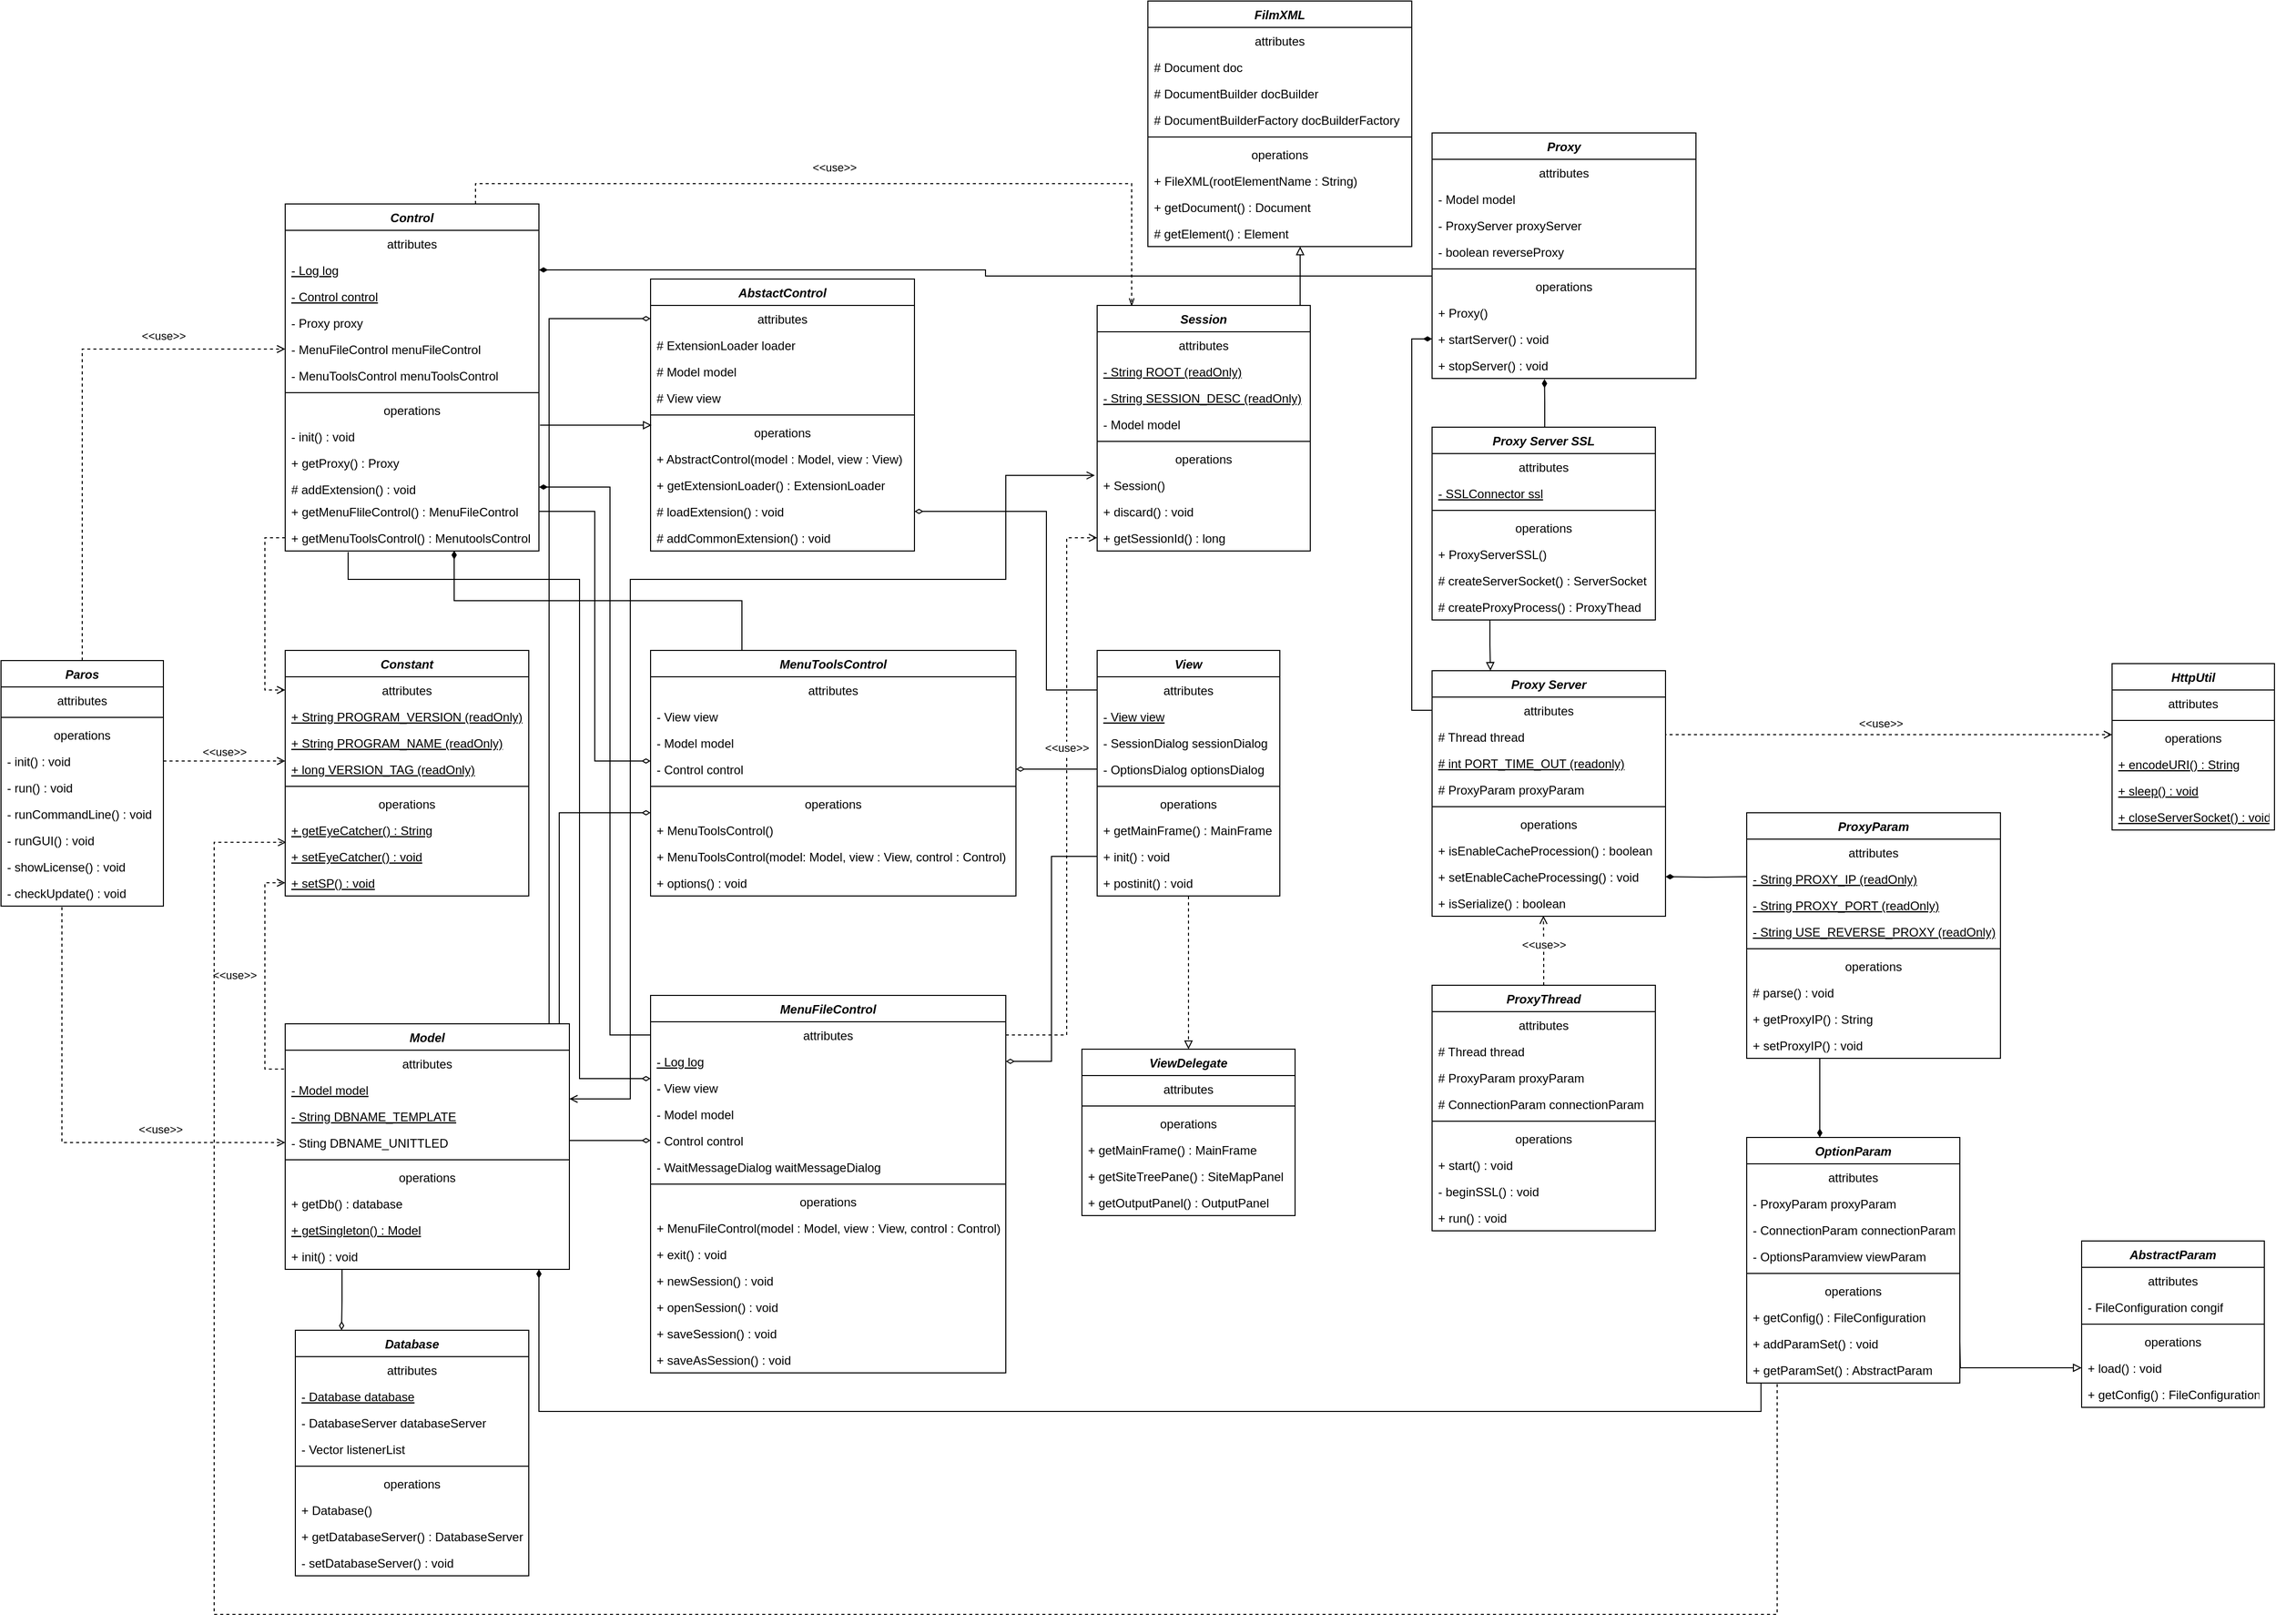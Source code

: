 <mxfile version="14.9.8" type="github"><diagram id="C5RBs43oDa-KdzZeNtuy" name="Page-1"><mxGraphModel dx="2031" dy="1149" grid="1" gridSize="10" guides="1" tooltips="1" connect="1" arrows="1" fold="1" page="1" pageScale="1" pageWidth="2336" pageHeight="1654" math="0" shadow="0"><root><mxCell id="WIyWlLk6GJQsqaUBKTNV-0"/><mxCell id="WIyWlLk6GJQsqaUBKTNV-1" parent="WIyWlLk6GJQsqaUBKTNV-0"/><mxCell id="VQX_whe4dXGaucXlkZL_-222" style="edgeStyle=orthogonalEdgeStyle;rounded=0;orthogonalLoop=1;jettySize=auto;html=1;exitX=0.5;exitY=0;exitDx=0;exitDy=0;entryX=0;entryY=0.5;entryDx=0;entryDy=0;dashed=1;endArrow=open;endFill=0;align=left;" edge="1" parent="WIyWlLk6GJQsqaUBKTNV-1" source="zkfFHV4jXpPFQw0GAbJ--0" target="VQX_whe4dXGaucXlkZL_-57"><mxGeometry relative="1" as="geometry"/></mxCell><mxCell id="VQX_whe4dXGaucXlkZL_-223" value="&amp;lt;&amp;lt;use&amp;gt;&amp;gt;" style="edgeLabel;html=1;align=center;verticalAlign=middle;resizable=0;points=[];" vertex="1" connectable="0" parent="VQX_whe4dXGaucXlkZL_-222"><mxGeometry x="0.531" y="4" relative="1" as="geometry"><mxPoint x="-1" y="-9" as="offset"/></mxGeometry></mxCell><mxCell id="zkfFHV4jXpPFQw0GAbJ--0" value="Paros" style="swimlane;fontStyle=3;align=center;verticalAlign=top;childLayout=stackLayout;horizontal=1;startSize=26;horizontalStack=0;resizeParent=1;resizeLast=0;collapsible=1;marginBottom=0;rounded=0;shadow=0;strokeWidth=1;" parent="WIyWlLk6GJQsqaUBKTNV-1" vertex="1"><mxGeometry x="40" y="660" width="160" height="242" as="geometry"><mxRectangle x="230" y="140" width="160" height="26" as="alternateBounds"/></mxGeometry></mxCell><mxCell id="zkfFHV4jXpPFQw0GAbJ--1" value="attributes" style="text;align=center;verticalAlign=top;spacingLeft=4;spacingRight=4;overflow=hidden;rotatable=0;points=[[0,0.5],[1,0.5]];portConstraint=eastwest;" parent="zkfFHV4jXpPFQw0GAbJ--0" vertex="1"><mxGeometry y="26" width="160" height="26" as="geometry"/></mxCell><mxCell id="zkfFHV4jXpPFQw0GAbJ--4" value="" style="line;html=1;strokeWidth=1;align=left;verticalAlign=middle;spacingTop=-1;spacingLeft=3;spacingRight=3;rotatable=0;labelPosition=right;points=[];portConstraint=eastwest;" parent="zkfFHV4jXpPFQw0GAbJ--0" vertex="1"><mxGeometry y="52" width="160" height="8" as="geometry"/></mxCell><mxCell id="zkfFHV4jXpPFQw0GAbJ--5" value="operations" style="text;align=center;verticalAlign=top;spacingLeft=4;spacingRight=4;overflow=hidden;rotatable=0;points=[[0,0.5],[1,0.5]];portConstraint=eastwest;" parent="zkfFHV4jXpPFQw0GAbJ--0" vertex="1"><mxGeometry y="60" width="160" height="26" as="geometry"/></mxCell><mxCell id="VQX_whe4dXGaucXlkZL_-1" value="- init() : void" style="text;align=left;verticalAlign=top;spacingLeft=4;spacingRight=4;overflow=hidden;rotatable=0;points=[[0,0.5],[1,0.5]];portConstraint=eastwest;" vertex="1" parent="zkfFHV4jXpPFQw0GAbJ--0"><mxGeometry y="86" width="160" height="26" as="geometry"/></mxCell><mxCell id="VQX_whe4dXGaucXlkZL_-3" value="- run() : void" style="text;align=left;verticalAlign=top;spacingLeft=4;spacingRight=4;overflow=hidden;rotatable=0;points=[[0,0.5],[1,0.5]];portConstraint=eastwest;" vertex="1" parent="zkfFHV4jXpPFQw0GAbJ--0"><mxGeometry y="112" width="160" height="26" as="geometry"/></mxCell><mxCell id="VQX_whe4dXGaucXlkZL_-4" value="- runCommandLine() : void" style="text;align=left;verticalAlign=top;spacingLeft=4;spacingRight=4;overflow=hidden;rotatable=0;points=[[0,0.5],[1,0.5]];portConstraint=eastwest;" vertex="1" parent="zkfFHV4jXpPFQw0GAbJ--0"><mxGeometry y="138" width="160" height="26" as="geometry"/></mxCell><mxCell id="VQX_whe4dXGaucXlkZL_-5" value="- runGUI() : void" style="text;align=left;verticalAlign=top;spacingLeft=4;spacingRight=4;overflow=hidden;rotatable=0;points=[[0,0.5],[1,0.5]];portConstraint=eastwest;" vertex="1" parent="zkfFHV4jXpPFQw0GAbJ--0"><mxGeometry y="164" width="160" height="26" as="geometry"/></mxCell><mxCell id="VQX_whe4dXGaucXlkZL_-6" value="- showLicense() : void" style="text;align=left;verticalAlign=top;spacingLeft=4;spacingRight=4;overflow=hidden;rotatable=0;points=[[0,0.5],[1,0.5]];portConstraint=eastwest;" vertex="1" parent="zkfFHV4jXpPFQw0GAbJ--0"><mxGeometry y="190" width="160" height="26" as="geometry"/></mxCell><mxCell id="VQX_whe4dXGaucXlkZL_-7" value="- checkUpdate() : void" style="text;align=left;verticalAlign=top;spacingLeft=4;spacingRight=4;overflow=hidden;rotatable=0;points=[[0,0.5],[1,0.5]];portConstraint=eastwest;" vertex="1" parent="zkfFHV4jXpPFQw0GAbJ--0"><mxGeometry y="216" width="160" height="26" as="geometry"/></mxCell><mxCell id="VQX_whe4dXGaucXlkZL_-240" style="edgeStyle=orthogonalEdgeStyle;rounded=0;orthogonalLoop=1;jettySize=auto;html=1;exitX=0.75;exitY=0;exitDx=0;exitDy=0;entryX=0.162;entryY=0.004;entryDx=0;entryDy=0;entryPerimeter=0;endArrow=openThin;endFill=0;strokeColor=#000000;align=left;dashed=1;" edge="1" parent="WIyWlLk6GJQsqaUBKTNV-1" source="VQX_whe4dXGaucXlkZL_-8" target="VQX_whe4dXGaucXlkZL_-26"><mxGeometry relative="1" as="geometry"/></mxCell><mxCell id="VQX_whe4dXGaucXlkZL_-241" value="&amp;lt;&amp;lt;use&amp;gt;&amp;gt;" style="edgeLabel;html=1;align=center;verticalAlign=middle;resizable=0;points=[];" vertex="1" connectable="0" parent="VQX_whe4dXGaucXlkZL_-240"><mxGeometry x="-0.077" y="-5" relative="1" as="geometry"><mxPoint x="10" y="-21" as="offset"/></mxGeometry></mxCell><mxCell id="VQX_whe4dXGaucXlkZL_-8" value="Control" style="swimlane;fontStyle=3;align=center;verticalAlign=top;childLayout=stackLayout;horizontal=1;startSize=26;horizontalStack=0;resizeParent=1;resizeLast=0;collapsible=1;marginBottom=0;rounded=0;shadow=0;strokeWidth=1;" vertex="1" parent="WIyWlLk6GJQsqaUBKTNV-1"><mxGeometry x="320" y="210" width="250" height="342" as="geometry"><mxRectangle x="230" y="140" width="160" height="26" as="alternateBounds"/></mxGeometry></mxCell><mxCell id="VQX_whe4dXGaucXlkZL_-9" value="attributes" style="text;align=center;verticalAlign=top;spacingLeft=4;spacingRight=4;overflow=hidden;rotatable=0;points=[[0,0.5],[1,0.5]];portConstraint=eastwest;" vertex="1" parent="VQX_whe4dXGaucXlkZL_-8"><mxGeometry y="26" width="250" height="26" as="geometry"/></mxCell><mxCell id="VQX_whe4dXGaucXlkZL_-54" value="- Log log" style="text;align=left;verticalAlign=top;spacingLeft=4;spacingRight=4;overflow=hidden;rotatable=0;points=[[0,0.5],[1,0.5]];portConstraint=eastwest;fontStyle=4" vertex="1" parent="VQX_whe4dXGaucXlkZL_-8"><mxGeometry y="52" width="250" height="26" as="geometry"/></mxCell><mxCell id="VQX_whe4dXGaucXlkZL_-55" value="- Control control" style="text;align=left;verticalAlign=top;spacingLeft=4;spacingRight=4;overflow=hidden;rotatable=0;points=[[0,0.5],[1,0.5]];portConstraint=eastwest;fontStyle=4" vertex="1" parent="VQX_whe4dXGaucXlkZL_-8"><mxGeometry y="78" width="250" height="26" as="geometry"/></mxCell><mxCell id="VQX_whe4dXGaucXlkZL_-56" value="- Proxy proxy" style="text;align=left;verticalAlign=top;spacingLeft=4;spacingRight=4;overflow=hidden;rotatable=0;points=[[0,0.5],[1,0.5]];portConstraint=eastwest;" vertex="1" parent="VQX_whe4dXGaucXlkZL_-8"><mxGeometry y="104" width="250" height="26" as="geometry"/></mxCell><mxCell id="VQX_whe4dXGaucXlkZL_-57" value="- MenuFileControl menuFileControl" style="text;align=left;verticalAlign=top;spacingLeft=4;spacingRight=4;overflow=hidden;rotatable=0;points=[[0,0.5],[1,0.5]];portConstraint=eastwest;" vertex="1" parent="VQX_whe4dXGaucXlkZL_-8"><mxGeometry y="130" width="250" height="26" as="geometry"/></mxCell><mxCell id="VQX_whe4dXGaucXlkZL_-58" value="- MenuToolsControl menuToolsControl" style="text;align=left;verticalAlign=top;spacingLeft=4;spacingRight=4;overflow=hidden;rotatable=0;points=[[0,0.5],[1,0.5]];portConstraint=eastwest;" vertex="1" parent="VQX_whe4dXGaucXlkZL_-8"><mxGeometry y="156" width="250" height="26" as="geometry"/></mxCell><mxCell id="VQX_whe4dXGaucXlkZL_-59" value="" style="line;html=1;strokeWidth=1;align=left;verticalAlign=middle;spacingTop=-1;spacingLeft=3;spacingRight=3;rotatable=0;labelPosition=right;points=[];portConstraint=eastwest;" vertex="1" parent="VQX_whe4dXGaucXlkZL_-8"><mxGeometry y="182" width="250" height="8" as="geometry"/></mxCell><mxCell id="VQX_whe4dXGaucXlkZL_-215" value="operations" style="text;align=center;verticalAlign=top;spacingLeft=4;spacingRight=4;overflow=hidden;rotatable=0;points=[[0,0.5],[1,0.5]];portConstraint=eastwest;" vertex="1" parent="VQX_whe4dXGaucXlkZL_-8"><mxGeometry y="190" width="250" height="26" as="geometry"/></mxCell><mxCell id="VQX_whe4dXGaucXlkZL_-60" value="- init() : void" style="text;align=left;verticalAlign=top;spacingLeft=4;spacingRight=4;overflow=hidden;rotatable=0;points=[[0,0.5],[1,0.5]];portConstraint=eastwest;" vertex="1" parent="VQX_whe4dXGaucXlkZL_-8"><mxGeometry y="216" width="250" height="26" as="geometry"/></mxCell><mxCell id="VQX_whe4dXGaucXlkZL_-61" value="+ getProxy() : Proxy" style="text;align=left;verticalAlign=top;spacingLeft=4;spacingRight=4;overflow=hidden;rotatable=0;points=[[0,0.5],[1,0.5]];portConstraint=eastwest;" vertex="1" parent="VQX_whe4dXGaucXlkZL_-8"><mxGeometry y="242" width="250" height="26" as="geometry"/></mxCell><mxCell id="VQX_whe4dXGaucXlkZL_-62" value="# addExtension() : void" style="text;align=left;verticalAlign=top;spacingLeft=4;spacingRight=4;overflow=hidden;rotatable=0;points=[[0,0.5],[1,0.5]];portConstraint=eastwest;" vertex="1" parent="VQX_whe4dXGaucXlkZL_-8"><mxGeometry y="268" width="250" height="22" as="geometry"/></mxCell><mxCell id="VQX_whe4dXGaucXlkZL_-217" value="+ getMenuFlileControl() : MenuFileControl" style="text;align=left;verticalAlign=top;spacingLeft=4;spacingRight=4;overflow=hidden;rotatable=0;points=[[0,0.5],[1,0.5]];portConstraint=eastwest;" vertex="1" parent="VQX_whe4dXGaucXlkZL_-8"><mxGeometry y="290" width="250" height="26" as="geometry"/></mxCell><mxCell id="VQX_whe4dXGaucXlkZL_-218" value="+ getMenuToolsControl() : MenutoolsControl" style="text;align=left;verticalAlign=top;spacingLeft=4;spacingRight=4;overflow=hidden;rotatable=0;points=[[0,0.5],[1,0.5]];portConstraint=eastwest;" vertex="1" parent="VQX_whe4dXGaucXlkZL_-8"><mxGeometry y="316" width="250" height="26" as="geometry"/></mxCell><mxCell id="VQX_whe4dXGaucXlkZL_-231" style="edgeStyle=orthogonalEdgeStyle;rounded=0;orthogonalLoop=1;jettySize=auto;html=1;exitX=0.75;exitY=0;exitDx=0;exitDy=0;endArrow=diamondThin;endFill=0;strokeColor=#000000;align=left;entryX=0;entryY=0.5;entryDx=0;entryDy=0;" edge="1" parent="WIyWlLk6GJQsqaUBKTNV-1" source="VQX_whe4dXGaucXlkZL_-20" target="VQX_whe4dXGaucXlkZL_-31"><mxGeometry relative="1" as="geometry"><mxPoint x="678" y="334" as="targetPoint"/><Array as="points"><mxPoint x="580" y="1018"/><mxPoint x="580" y="323"/></Array></mxGeometry></mxCell><mxCell id="VQX_whe4dXGaucXlkZL_-232" style="edgeStyle=orthogonalEdgeStyle;rounded=0;orthogonalLoop=1;jettySize=auto;html=1;exitX=1;exitY=0;exitDx=0;exitDy=0;entryX=0;entryY=0.846;entryDx=0;entryDy=0;entryPerimeter=0;endArrow=diamondThin;endFill=0;strokeColor=#000000;align=left;" edge="1" parent="WIyWlLk6GJQsqaUBKTNV-1" source="VQX_whe4dXGaucXlkZL_-20" target="VQX_whe4dXGaucXlkZL_-154"><mxGeometry relative="1" as="geometry"><Array as="points"><mxPoint x="590" y="1018"/><mxPoint x="590" y="810"/></Array></mxGeometry></mxCell><mxCell id="VQX_whe4dXGaucXlkZL_-235" style="edgeStyle=orthogonalEdgeStyle;rounded=0;orthogonalLoop=1;jettySize=auto;html=1;exitX=-0.004;exitY=0.714;exitDx=0;exitDy=0;endArrow=open;endFill=0;strokeColor=#000000;align=left;entryX=0;entryY=0.5;entryDx=0;entryDy=0;exitPerimeter=0;dashed=1;" edge="1" parent="WIyWlLk6GJQsqaUBKTNV-1" source="VQX_whe4dXGaucXlkZL_-21" target="VQX_whe4dXGaucXlkZL_-76"><mxGeometry relative="1" as="geometry"><mxPoint x="390" y="900" as="targetPoint"/></mxGeometry></mxCell><mxCell id="VQX_whe4dXGaucXlkZL_-236" value="&amp;lt;&amp;lt;use&amp;gt;&amp;gt;" style="edgeLabel;html=1;align=center;verticalAlign=middle;resizable=0;points=[];" vertex="1" connectable="0" parent="VQX_whe4dXGaucXlkZL_-235"><mxGeometry x="0.119" y="-3" relative="1" as="geometry"><mxPoint x="-33" y="13" as="offset"/></mxGeometry></mxCell><mxCell id="VQX_whe4dXGaucXlkZL_-264" style="edgeStyle=orthogonalEdgeStyle;rounded=0;orthogonalLoop=1;jettySize=auto;html=1;entryX=-0.011;entryY=0.136;entryDx=0;entryDy=0;entryPerimeter=0;endArrow=open;endFill=0;strokeColor=#000000;align=left;startArrow=open;startFill=0;" edge="1" parent="WIyWlLk6GJQsqaUBKTNV-1" target="VQX_whe4dXGaucXlkZL_-127"><mxGeometry relative="1" as="geometry"><mxPoint x="600" y="1092" as="sourcePoint"/><Array as="points"><mxPoint x="660" y="1092"/><mxPoint x="660" y="580"/><mxPoint x="1030" y="580"/><mxPoint x="1030" y="478"/></Array></mxGeometry></mxCell><mxCell id="VQX_whe4dXGaucXlkZL_-20" value="Model" style="swimlane;fontStyle=3;align=center;verticalAlign=top;childLayout=stackLayout;horizontal=1;startSize=26;horizontalStack=0;resizeParent=1;resizeLast=0;collapsible=1;marginBottom=0;rounded=0;shadow=0;strokeWidth=1;" vertex="1" parent="WIyWlLk6GJQsqaUBKTNV-1"><mxGeometry x="320" y="1018" width="280" height="242" as="geometry"><mxRectangle x="230" y="140" width="160" height="26" as="alternateBounds"/></mxGeometry></mxCell><mxCell id="VQX_whe4dXGaucXlkZL_-21" value="attributes" style="text;align=center;verticalAlign=top;spacingLeft=4;spacingRight=4;overflow=hidden;rotatable=0;points=[[0,0.5],[1,0.5]];portConstraint=eastwest;" vertex="1" parent="VQX_whe4dXGaucXlkZL_-20"><mxGeometry y="26" width="280" height="26" as="geometry"/></mxCell><mxCell id="VQX_whe4dXGaucXlkZL_-77" value="- Model model" style="text;align=left;verticalAlign=top;spacingLeft=4;spacingRight=4;overflow=hidden;rotatable=0;points=[[0,0.5],[1,0.5]];portConstraint=eastwest;fontStyle=4" vertex="1" parent="VQX_whe4dXGaucXlkZL_-20"><mxGeometry y="52" width="280" height="26" as="geometry"/></mxCell><mxCell id="VQX_whe4dXGaucXlkZL_-78" value="- String DBNAME_TEMPLATE" style="text;align=left;verticalAlign=top;spacingLeft=4;spacingRight=4;overflow=hidden;rotatable=0;points=[[0,0.5],[1,0.5]];portConstraint=eastwest;fontStyle=4" vertex="1" parent="VQX_whe4dXGaucXlkZL_-20"><mxGeometry y="78" width="280" height="26" as="geometry"/></mxCell><mxCell id="VQX_whe4dXGaucXlkZL_-79" value="- Sting DBNAME_UNITTLED" style="text;align=left;verticalAlign=top;spacingLeft=4;spacingRight=4;overflow=hidden;rotatable=0;points=[[0,0.5],[1,0.5]];portConstraint=eastwest;" vertex="1" parent="VQX_whe4dXGaucXlkZL_-20"><mxGeometry y="104" width="280" height="26" as="geometry"/></mxCell><mxCell id="VQX_whe4dXGaucXlkZL_-80" value="" style="line;html=1;strokeWidth=1;align=left;verticalAlign=middle;spacingTop=-1;spacingLeft=3;spacingRight=3;rotatable=0;labelPosition=right;points=[];portConstraint=eastwest;" vertex="1" parent="VQX_whe4dXGaucXlkZL_-20"><mxGeometry y="130" width="280" height="8" as="geometry"/></mxCell><mxCell id="VQX_whe4dXGaucXlkZL_-81" value="operations" style="text;align=center;verticalAlign=top;spacingLeft=4;spacingRight=4;overflow=hidden;rotatable=0;points=[[0,0.5],[1,0.5]];portConstraint=eastwest;" vertex="1" parent="VQX_whe4dXGaucXlkZL_-20"><mxGeometry y="138" width="280" height="26" as="geometry"/></mxCell><mxCell id="VQX_whe4dXGaucXlkZL_-82" value="+ getDb() : database" style="text;align=left;verticalAlign=top;spacingLeft=4;spacingRight=4;overflow=hidden;rotatable=0;points=[[0,0.5],[1,0.5]];portConstraint=eastwest;" vertex="1" parent="VQX_whe4dXGaucXlkZL_-20"><mxGeometry y="164" width="280" height="26" as="geometry"/></mxCell><mxCell id="VQX_whe4dXGaucXlkZL_-83" value="+ getSingleton() : Model" style="text;align=left;verticalAlign=top;spacingLeft=4;spacingRight=4;overflow=hidden;rotatable=0;points=[[0,0.5],[1,0.5]];portConstraint=eastwest;fontStyle=4" vertex="1" parent="VQX_whe4dXGaucXlkZL_-20"><mxGeometry y="190" width="280" height="26" as="geometry"/></mxCell><mxCell id="VQX_whe4dXGaucXlkZL_-84" value="+ init() : void" style="text;align=left;verticalAlign=top;spacingLeft=4;spacingRight=4;overflow=hidden;rotatable=0;points=[[0,0.5],[1,0.5]];portConstraint=eastwest;" vertex="1" parent="VQX_whe4dXGaucXlkZL_-20"><mxGeometry y="216" width="280" height="26" as="geometry"/></mxCell><mxCell id="VQX_whe4dXGaucXlkZL_-22" value="Database" style="swimlane;fontStyle=3;align=center;verticalAlign=top;childLayout=stackLayout;horizontal=1;startSize=26;horizontalStack=0;resizeParent=1;resizeLast=0;collapsible=1;marginBottom=0;rounded=0;shadow=0;strokeWidth=1;" vertex="1" parent="WIyWlLk6GJQsqaUBKTNV-1"><mxGeometry x="330" y="1320" width="230" height="242" as="geometry"><mxRectangle x="230" y="140" width="160" height="26" as="alternateBounds"/></mxGeometry></mxCell><mxCell id="VQX_whe4dXGaucXlkZL_-23" value="attributes" style="text;align=center;verticalAlign=top;spacingLeft=4;spacingRight=4;overflow=hidden;rotatable=0;points=[[0,0.5],[1,0.5]];portConstraint=eastwest;" vertex="1" parent="VQX_whe4dXGaucXlkZL_-22"><mxGeometry y="26" width="230" height="26" as="geometry"/></mxCell><mxCell id="VQX_whe4dXGaucXlkZL_-63" value="- Database database" style="text;align=left;verticalAlign=top;spacingLeft=4;spacingRight=4;overflow=hidden;rotatable=0;points=[[0,0.5],[1,0.5]];portConstraint=eastwest;fontStyle=4" vertex="1" parent="VQX_whe4dXGaucXlkZL_-22"><mxGeometry y="52" width="230" height="26" as="geometry"/></mxCell><mxCell id="VQX_whe4dXGaucXlkZL_-64" value="- DatabaseServer databaseServer" style="text;align=left;verticalAlign=top;spacingLeft=4;spacingRight=4;overflow=hidden;rotatable=0;points=[[0,0.5],[1,0.5]];portConstraint=eastwest;" vertex="1" parent="VQX_whe4dXGaucXlkZL_-22"><mxGeometry y="78" width="230" height="26" as="geometry"/></mxCell><mxCell id="VQX_whe4dXGaucXlkZL_-65" value="- Vector listenerList" style="text;align=left;verticalAlign=top;spacingLeft=4;spacingRight=4;overflow=hidden;rotatable=0;points=[[0,0.5],[1,0.5]];portConstraint=eastwest;" vertex="1" parent="VQX_whe4dXGaucXlkZL_-22"><mxGeometry y="104" width="230" height="26" as="geometry"/></mxCell><mxCell id="VQX_whe4dXGaucXlkZL_-66" value="" style="line;html=1;strokeWidth=1;align=left;verticalAlign=middle;spacingTop=-1;spacingLeft=3;spacingRight=3;rotatable=0;labelPosition=right;points=[];portConstraint=eastwest;" vertex="1" parent="VQX_whe4dXGaucXlkZL_-22"><mxGeometry y="130" width="230" height="8" as="geometry"/></mxCell><mxCell id="VQX_whe4dXGaucXlkZL_-85" value="operations" style="text;align=center;verticalAlign=top;spacingLeft=4;spacingRight=4;overflow=hidden;rotatable=0;points=[[0,0.5],[1,0.5]];portConstraint=eastwest;" vertex="1" parent="VQX_whe4dXGaucXlkZL_-22"><mxGeometry y="138" width="230" height="26" as="geometry"/></mxCell><mxCell id="VQX_whe4dXGaucXlkZL_-68" value="+ Database()" style="text;align=left;verticalAlign=top;spacingLeft=4;spacingRight=4;overflow=hidden;rotatable=0;points=[[0,0.5],[1,0.5]];portConstraint=eastwest;" vertex="1" parent="VQX_whe4dXGaucXlkZL_-22"><mxGeometry y="164" width="230" height="26" as="geometry"/></mxCell><mxCell id="VQX_whe4dXGaucXlkZL_-87" value="+ getDatabaseServer() : DatabaseServer" style="text;align=left;verticalAlign=top;spacingLeft=4;spacingRight=4;overflow=hidden;rotatable=0;points=[[0,0.5],[1,0.5]];portConstraint=eastwest;" vertex="1" parent="VQX_whe4dXGaucXlkZL_-22"><mxGeometry y="190" width="230" height="26" as="geometry"/></mxCell><mxCell id="VQX_whe4dXGaucXlkZL_-88" value="- setDatabaseServer() : void" style="text;align=left;verticalAlign=top;spacingLeft=4;spacingRight=4;overflow=hidden;rotatable=0;points=[[0,0.5],[1,0.5]];portConstraint=eastwest;" vertex="1" parent="VQX_whe4dXGaucXlkZL_-22"><mxGeometry y="216" width="230" height="26" as="geometry"/></mxCell><mxCell id="VQX_whe4dXGaucXlkZL_-243" style="edgeStyle=orthogonalEdgeStyle;rounded=0;orthogonalLoop=1;jettySize=auto;html=1;exitX=0.5;exitY=0;exitDx=0;exitDy=0;endArrow=block;endFill=0;strokeColor=#000000;align=left;" edge="1" parent="WIyWlLk6GJQsqaUBKTNV-1" source="VQX_whe4dXGaucXlkZL_-26" target="VQX_whe4dXGaucXlkZL_-189"><mxGeometry relative="1" as="geometry"><mxPoint x="1320" y="254" as="targetPoint"/><Array as="points"><mxPoint x="1320" y="310"/></Array></mxGeometry></mxCell><mxCell id="VQX_whe4dXGaucXlkZL_-26" value="Session" style="swimlane;fontStyle=3;align=center;verticalAlign=top;childLayout=stackLayout;horizontal=1;startSize=26;horizontalStack=0;resizeParent=1;resizeLast=0;collapsible=1;marginBottom=0;rounded=0;shadow=0;strokeWidth=1;" vertex="1" parent="WIyWlLk6GJQsqaUBKTNV-1"><mxGeometry x="1120" y="310" width="210" height="242" as="geometry"><mxRectangle x="230" y="140" width="160" height="26" as="alternateBounds"/></mxGeometry></mxCell><mxCell id="VQX_whe4dXGaucXlkZL_-27" value="attributes" style="text;align=center;verticalAlign=top;spacingLeft=4;spacingRight=4;overflow=hidden;rotatable=0;points=[[0,0.5],[1,0.5]];portConstraint=eastwest;" vertex="1" parent="VQX_whe4dXGaucXlkZL_-26"><mxGeometry y="26" width="210" height="26" as="geometry"/></mxCell><mxCell id="VQX_whe4dXGaucXlkZL_-122" value="- String ROOT (readOnly)" style="text;align=left;verticalAlign=top;spacingLeft=4;spacingRight=4;overflow=hidden;rotatable=0;points=[[0,0.5],[1,0.5]];portConstraint=eastwest;fontStyle=4" vertex="1" parent="VQX_whe4dXGaucXlkZL_-26"><mxGeometry y="52" width="210" height="26" as="geometry"/></mxCell><mxCell id="VQX_whe4dXGaucXlkZL_-123" value="- String SESSION_DESC (readOnly)" style="text;align=left;verticalAlign=top;spacingLeft=4;spacingRight=4;overflow=hidden;rotatable=0;points=[[0,0.5],[1,0.5]];portConstraint=eastwest;fontStyle=4" vertex="1" parent="VQX_whe4dXGaucXlkZL_-26"><mxGeometry y="78" width="210" height="26" as="geometry"/></mxCell><mxCell id="VQX_whe4dXGaucXlkZL_-124" value="- Model model" style="text;align=left;verticalAlign=top;spacingLeft=4;spacingRight=4;overflow=hidden;rotatable=0;points=[[0,0.5],[1,0.5]];portConstraint=eastwest;" vertex="1" parent="VQX_whe4dXGaucXlkZL_-26"><mxGeometry y="104" width="210" height="26" as="geometry"/></mxCell><mxCell id="VQX_whe4dXGaucXlkZL_-125" value="" style="line;html=1;strokeWidth=1;align=left;verticalAlign=middle;spacingTop=-1;spacingLeft=3;spacingRight=3;rotatable=0;labelPosition=right;points=[];portConstraint=eastwest;" vertex="1" parent="VQX_whe4dXGaucXlkZL_-26"><mxGeometry y="130" width="210" height="8" as="geometry"/></mxCell><mxCell id="VQX_whe4dXGaucXlkZL_-126" value="operations" style="text;align=center;verticalAlign=top;spacingLeft=4;spacingRight=4;overflow=hidden;rotatable=0;points=[[0,0.5],[1,0.5]];portConstraint=eastwest;" vertex="1" parent="VQX_whe4dXGaucXlkZL_-26"><mxGeometry y="138" width="210" height="26" as="geometry"/></mxCell><mxCell id="VQX_whe4dXGaucXlkZL_-127" value="+ Session()" style="text;align=left;verticalAlign=top;spacingLeft=4;spacingRight=4;overflow=hidden;rotatable=0;points=[[0,0.5],[1,0.5]];portConstraint=eastwest;" vertex="1" parent="VQX_whe4dXGaucXlkZL_-26"><mxGeometry y="164" width="210" height="26" as="geometry"/></mxCell><mxCell id="VQX_whe4dXGaucXlkZL_-128" value="+ discard() : void" style="text;align=left;verticalAlign=top;spacingLeft=4;spacingRight=4;overflow=hidden;rotatable=0;points=[[0,0.5],[1,0.5]];portConstraint=eastwest;" vertex="1" parent="VQX_whe4dXGaucXlkZL_-26"><mxGeometry y="190" width="210" height="26" as="geometry"/></mxCell><mxCell id="VQX_whe4dXGaucXlkZL_-129" value="+ getSessionId() : long" style="text;align=left;verticalAlign=top;spacingLeft=4;spacingRight=4;overflow=hidden;rotatable=0;points=[[0,0.5],[1,0.5]];portConstraint=eastwest;" vertex="1" parent="VQX_whe4dXGaucXlkZL_-26"><mxGeometry y="216" width="210" height="26" as="geometry"/></mxCell><mxCell id="VQX_whe4dXGaucXlkZL_-28" value="Constant" style="swimlane;fontStyle=3;align=center;verticalAlign=top;childLayout=stackLayout;horizontal=1;startSize=26;horizontalStack=0;resizeParent=1;resizeLast=0;collapsible=1;marginBottom=0;rounded=0;shadow=0;strokeWidth=1;" vertex="1" parent="WIyWlLk6GJQsqaUBKTNV-1"><mxGeometry x="320" y="650" width="240" height="242" as="geometry"><mxRectangle x="230" y="140" width="160" height="26" as="alternateBounds"/></mxGeometry></mxCell><mxCell id="VQX_whe4dXGaucXlkZL_-29" value="attributes" style="text;align=center;verticalAlign=top;spacingLeft=4;spacingRight=4;overflow=hidden;rotatable=0;points=[[0,0.5],[1,0.5]];portConstraint=eastwest;" vertex="1" parent="VQX_whe4dXGaucXlkZL_-28"><mxGeometry y="26" width="240" height="26" as="geometry"/></mxCell><mxCell id="VQX_whe4dXGaucXlkZL_-69" value="+ String PROGRAM_VERSION (readOnly)" style="text;align=left;verticalAlign=top;spacingLeft=4;spacingRight=4;overflow=hidden;rotatable=0;points=[[0,0.5],[1,0.5]];portConstraint=eastwest;fontStyle=4" vertex="1" parent="VQX_whe4dXGaucXlkZL_-28"><mxGeometry y="52" width="240" height="26" as="geometry"/></mxCell><mxCell id="VQX_whe4dXGaucXlkZL_-70" value="+ String PROGRAM_NAME (readOnly)" style="text;align=left;verticalAlign=top;spacingLeft=4;spacingRight=4;overflow=hidden;rotatable=0;points=[[0,0.5],[1,0.5]];portConstraint=eastwest;fontStyle=4" vertex="1" parent="VQX_whe4dXGaucXlkZL_-28"><mxGeometry y="78" width="240" height="26" as="geometry"/></mxCell><mxCell id="VQX_whe4dXGaucXlkZL_-71" value="+ long VERSION_TAG (readOnly)" style="text;align=left;verticalAlign=top;spacingLeft=4;spacingRight=4;overflow=hidden;rotatable=0;points=[[0,0.5],[1,0.5]];portConstraint=eastwest;fontStyle=4" vertex="1" parent="VQX_whe4dXGaucXlkZL_-28"><mxGeometry y="104" width="240" height="26" as="geometry"/></mxCell><mxCell id="VQX_whe4dXGaucXlkZL_-72" value="" style="line;html=1;strokeWidth=1;align=left;verticalAlign=middle;spacingTop=-1;spacingLeft=3;spacingRight=3;rotatable=0;labelPosition=right;points=[];portConstraint=eastwest;" vertex="1" parent="VQX_whe4dXGaucXlkZL_-28"><mxGeometry y="130" width="240" height="8" as="geometry"/></mxCell><mxCell id="VQX_whe4dXGaucXlkZL_-73" value="operations" style="text;align=center;verticalAlign=top;spacingLeft=4;spacingRight=4;overflow=hidden;rotatable=0;points=[[0,0.5],[1,0.5]];portConstraint=eastwest;" vertex="1" parent="VQX_whe4dXGaucXlkZL_-28"><mxGeometry y="138" width="240" height="26" as="geometry"/></mxCell><mxCell id="VQX_whe4dXGaucXlkZL_-74" value="+ getEyeCatcher() : String" style="text;align=left;verticalAlign=top;spacingLeft=4;spacingRight=4;overflow=hidden;rotatable=0;points=[[0,0.5],[1,0.5]];portConstraint=eastwest;fontStyle=4" vertex="1" parent="VQX_whe4dXGaucXlkZL_-28"><mxGeometry y="164" width="240" height="26" as="geometry"/></mxCell><mxCell id="VQX_whe4dXGaucXlkZL_-75" value="+ setEyeCatcher() : void" style="text;align=left;verticalAlign=top;spacingLeft=4;spacingRight=4;overflow=hidden;rotatable=0;points=[[0,0.5],[1,0.5]];portConstraint=eastwest;fontStyle=4" vertex="1" parent="VQX_whe4dXGaucXlkZL_-28"><mxGeometry y="190" width="240" height="26" as="geometry"/></mxCell><mxCell id="VQX_whe4dXGaucXlkZL_-76" value="+ setSP() : void" style="text;align=left;verticalAlign=top;spacingLeft=4;spacingRight=4;overflow=hidden;rotatable=0;points=[[0,0.5],[1,0.5]];portConstraint=eastwest;fontStyle=4" vertex="1" parent="VQX_whe4dXGaucXlkZL_-28"><mxGeometry y="216" width="240" height="26" as="geometry"/></mxCell><mxCell id="VQX_whe4dXGaucXlkZL_-30" value="AbstactControl" style="swimlane;fontStyle=3;align=center;verticalAlign=top;childLayout=stackLayout;horizontal=1;startSize=26;horizontalStack=0;resizeParent=1;resizeLast=0;collapsible=1;marginBottom=0;rounded=0;shadow=0;strokeWidth=1;" vertex="1" parent="WIyWlLk6GJQsqaUBKTNV-1"><mxGeometry x="680" y="284" width="260" height="268" as="geometry"><mxRectangle x="230" y="140" width="160" height="26" as="alternateBounds"/></mxGeometry></mxCell><mxCell id="VQX_whe4dXGaucXlkZL_-31" value="attributes" style="text;align=center;verticalAlign=top;spacingLeft=4;spacingRight=4;overflow=hidden;rotatable=0;points=[[0,0.5],[1,0.5]];portConstraint=eastwest;" vertex="1" parent="VQX_whe4dXGaucXlkZL_-30"><mxGeometry y="26" width="260" height="26" as="geometry"/></mxCell><mxCell id="VQX_whe4dXGaucXlkZL_-139" value="# ExtensionLoader loader" style="text;align=left;verticalAlign=top;spacingLeft=4;spacingRight=4;overflow=hidden;rotatable=0;points=[[0,0.5],[1,0.5]];portConstraint=eastwest;" vertex="1" parent="VQX_whe4dXGaucXlkZL_-30"><mxGeometry y="52" width="260" height="26" as="geometry"/></mxCell><mxCell id="VQX_whe4dXGaucXlkZL_-140" value="# Model model" style="text;align=left;verticalAlign=top;spacingLeft=4;spacingRight=4;overflow=hidden;rotatable=0;points=[[0,0.5],[1,0.5]];portConstraint=eastwest;" vertex="1" parent="VQX_whe4dXGaucXlkZL_-30"><mxGeometry y="78" width="260" height="26" as="geometry"/></mxCell><mxCell id="VQX_whe4dXGaucXlkZL_-141" value="# View view" style="text;align=left;verticalAlign=top;spacingLeft=4;spacingRight=4;overflow=hidden;rotatable=0;points=[[0,0.5],[1,0.5]];portConstraint=eastwest;" vertex="1" parent="VQX_whe4dXGaucXlkZL_-30"><mxGeometry y="104" width="260" height="26" as="geometry"/></mxCell><mxCell id="VQX_whe4dXGaucXlkZL_-142" value="" style="line;html=1;strokeWidth=1;align=left;verticalAlign=middle;spacingTop=-1;spacingLeft=3;spacingRight=3;rotatable=0;labelPosition=right;points=[];portConstraint=eastwest;" vertex="1" parent="VQX_whe4dXGaucXlkZL_-30"><mxGeometry y="130" width="260" height="8" as="geometry"/></mxCell><mxCell id="VQX_whe4dXGaucXlkZL_-143" value="operations" style="text;align=center;verticalAlign=top;spacingLeft=4;spacingRight=4;overflow=hidden;rotatable=0;points=[[0,0.5],[1,0.5]];portConstraint=eastwest;" vertex="1" parent="VQX_whe4dXGaucXlkZL_-30"><mxGeometry y="138" width="260" height="26" as="geometry"/></mxCell><mxCell id="VQX_whe4dXGaucXlkZL_-144" value="+ AbstractControl(model : Model, view : View)" style="text;align=left;verticalAlign=top;spacingLeft=4;spacingRight=4;overflow=hidden;rotatable=0;points=[[0,0.5],[1,0.5]];portConstraint=eastwest;" vertex="1" parent="VQX_whe4dXGaucXlkZL_-30"><mxGeometry y="164" width="260" height="26" as="geometry"/></mxCell><mxCell id="VQX_whe4dXGaucXlkZL_-145" value="+ getExtensionLoader() : ExtensionLoader" style="text;align=left;verticalAlign=top;spacingLeft=4;spacingRight=4;overflow=hidden;rotatable=0;points=[[0,0.5],[1,0.5]];portConstraint=eastwest;" vertex="1" parent="VQX_whe4dXGaucXlkZL_-30"><mxGeometry y="190" width="260" height="26" as="geometry"/></mxCell><mxCell id="VQX_whe4dXGaucXlkZL_-146" value="# loadExtension() : void" style="text;align=left;verticalAlign=top;spacingLeft=4;spacingRight=4;overflow=hidden;rotatable=0;points=[[0,0.5],[1,0.5]];portConstraint=eastwest;" vertex="1" parent="VQX_whe4dXGaucXlkZL_-30"><mxGeometry y="216" width="260" height="26" as="geometry"/></mxCell><mxCell id="VQX_whe4dXGaucXlkZL_-219" value="# addCommonExtension() : void" style="text;align=left;verticalAlign=top;spacingLeft=4;spacingRight=4;overflow=hidden;rotatable=0;points=[[0,0.5],[1,0.5]];portConstraint=eastwest;" vertex="1" parent="VQX_whe4dXGaucXlkZL_-30"><mxGeometry y="242" width="260" height="26" as="geometry"/></mxCell><mxCell id="VQX_whe4dXGaucXlkZL_-36" value="Proxy" style="swimlane;fontStyle=3;align=center;verticalAlign=top;childLayout=stackLayout;horizontal=1;startSize=26;horizontalStack=0;resizeParent=1;resizeLast=0;collapsible=1;marginBottom=0;rounded=0;shadow=0;strokeWidth=1;" vertex="1" parent="WIyWlLk6GJQsqaUBKTNV-1"><mxGeometry x="1450" y="140" width="260" height="242" as="geometry"><mxRectangle x="230" y="140" width="160" height="26" as="alternateBounds"/></mxGeometry></mxCell><mxCell id="VQX_whe4dXGaucXlkZL_-37" value="attributes" style="text;align=center;verticalAlign=top;spacingLeft=4;spacingRight=4;overflow=hidden;rotatable=0;points=[[0,0.5],[1,0.5]];portConstraint=eastwest;" vertex="1" parent="VQX_whe4dXGaucXlkZL_-36"><mxGeometry y="26" width="260" height="26" as="geometry"/></mxCell><mxCell id="VQX_whe4dXGaucXlkZL_-89" value="- Model model" style="text;align=left;verticalAlign=top;spacingLeft=4;spacingRight=4;overflow=hidden;rotatable=0;points=[[0,0.5],[1,0.5]];portConstraint=eastwest;" vertex="1" parent="VQX_whe4dXGaucXlkZL_-36"><mxGeometry y="52" width="260" height="26" as="geometry"/></mxCell><mxCell id="VQX_whe4dXGaucXlkZL_-90" value="- ProxyServer proxyServer" style="text;align=left;verticalAlign=top;spacingLeft=4;spacingRight=4;overflow=hidden;rotatable=0;points=[[0,0.5],[1,0.5]];portConstraint=eastwest;" vertex="1" parent="VQX_whe4dXGaucXlkZL_-36"><mxGeometry y="78" width="260" height="26" as="geometry"/></mxCell><mxCell id="VQX_whe4dXGaucXlkZL_-91" value="- boolean reverseProxy" style="text;align=left;verticalAlign=top;spacingLeft=4;spacingRight=4;overflow=hidden;rotatable=0;points=[[0,0.5],[1,0.5]];portConstraint=eastwest;" vertex="1" parent="VQX_whe4dXGaucXlkZL_-36"><mxGeometry y="104" width="260" height="26" as="geometry"/></mxCell><mxCell id="VQX_whe4dXGaucXlkZL_-92" value="" style="line;html=1;strokeWidth=1;align=left;verticalAlign=middle;spacingTop=-1;spacingLeft=3;spacingRight=3;rotatable=0;labelPosition=right;points=[];portConstraint=eastwest;" vertex="1" parent="VQX_whe4dXGaucXlkZL_-36"><mxGeometry y="130" width="260" height="8" as="geometry"/></mxCell><mxCell id="VQX_whe4dXGaucXlkZL_-93" value="operations" style="text;align=center;verticalAlign=top;spacingLeft=4;spacingRight=4;overflow=hidden;rotatable=0;points=[[0,0.5],[1,0.5]];portConstraint=eastwest;" vertex="1" parent="VQX_whe4dXGaucXlkZL_-36"><mxGeometry y="138" width="260" height="26" as="geometry"/></mxCell><mxCell id="VQX_whe4dXGaucXlkZL_-95" value="+ Proxy()" style="text;align=left;verticalAlign=top;spacingLeft=4;spacingRight=4;overflow=hidden;rotatable=0;points=[[0,0.5],[1,0.5]];portConstraint=eastwest;" vertex="1" parent="VQX_whe4dXGaucXlkZL_-36"><mxGeometry y="164" width="260" height="26" as="geometry"/></mxCell><mxCell id="VQX_whe4dXGaucXlkZL_-96" value="+ startServer() : void" style="text;align=left;verticalAlign=top;spacingLeft=4;spacingRight=4;overflow=hidden;rotatable=0;points=[[0,0.5],[1,0.5]];portConstraint=eastwest;" vertex="1" parent="VQX_whe4dXGaucXlkZL_-36"><mxGeometry y="190" width="260" height="26" as="geometry"/></mxCell><mxCell id="VQX_whe4dXGaucXlkZL_-97" value="+ stopServer() : void" style="text;align=left;verticalAlign=top;spacingLeft=4;spacingRight=4;overflow=hidden;rotatable=0;points=[[0,0.5],[1,0.5]];portConstraint=eastwest;" vertex="1" parent="VQX_whe4dXGaucXlkZL_-36"><mxGeometry y="216" width="260" height="26" as="geometry"/></mxCell><mxCell id="VQX_whe4dXGaucXlkZL_-252" style="edgeStyle=orthogonalEdgeStyle;rounded=0;orthogonalLoop=1;jettySize=auto;html=1;exitX=0.5;exitY=0;exitDx=0;exitDy=0;entryX=0.426;entryY=1.019;entryDx=0;entryDy=0;entryPerimeter=0;endArrow=diamondThin;endFill=1;strokeColor=#000000;align=left;" edge="1" parent="WIyWlLk6GJQsqaUBKTNV-1" source="VQX_whe4dXGaucXlkZL_-38" target="VQX_whe4dXGaucXlkZL_-97"><mxGeometry relative="1" as="geometry"><Array as="points"><mxPoint x="1561" y="430"/><mxPoint x="1561" y="406"/></Array></mxGeometry></mxCell><mxCell id="VQX_whe4dXGaucXlkZL_-38" value="Proxy Server SSL" style="swimlane;fontStyle=3;align=center;verticalAlign=top;childLayout=stackLayout;horizontal=1;startSize=26;horizontalStack=0;resizeParent=1;resizeLast=0;collapsible=1;marginBottom=0;rounded=0;shadow=0;strokeWidth=1;" vertex="1" parent="WIyWlLk6GJQsqaUBKTNV-1"><mxGeometry x="1450" y="430" width="220" height="190" as="geometry"><mxRectangle x="230" y="140" width="160" height="26" as="alternateBounds"/></mxGeometry></mxCell><mxCell id="VQX_whe4dXGaucXlkZL_-39" value="attributes" style="text;align=center;verticalAlign=top;spacingLeft=4;spacingRight=4;overflow=hidden;rotatable=0;points=[[0,0.5],[1,0.5]];portConstraint=eastwest;" vertex="1" parent="VQX_whe4dXGaucXlkZL_-38"><mxGeometry y="26" width="220" height="26" as="geometry"/></mxCell><mxCell id="VQX_whe4dXGaucXlkZL_-115" value="- SSLConnector ssl" style="text;align=left;verticalAlign=top;spacingLeft=4;spacingRight=4;overflow=hidden;rotatable=0;points=[[0,0.5],[1,0.5]];portConstraint=eastwest;fontStyle=4" vertex="1" parent="VQX_whe4dXGaucXlkZL_-38"><mxGeometry y="52" width="220" height="26" as="geometry"/></mxCell><mxCell id="VQX_whe4dXGaucXlkZL_-117" value="" style="line;html=1;strokeWidth=1;align=left;verticalAlign=middle;spacingTop=-1;spacingLeft=3;spacingRight=3;rotatable=0;labelPosition=right;points=[];portConstraint=eastwest;" vertex="1" parent="VQX_whe4dXGaucXlkZL_-38"><mxGeometry y="78" width="220" height="8" as="geometry"/></mxCell><mxCell id="VQX_whe4dXGaucXlkZL_-118" value="operations" style="text;align=center;verticalAlign=top;spacingLeft=4;spacingRight=4;overflow=hidden;rotatable=0;points=[[0,0.5],[1,0.5]];portConstraint=eastwest;" vertex="1" parent="VQX_whe4dXGaucXlkZL_-38"><mxGeometry y="86" width="220" height="26" as="geometry"/></mxCell><mxCell id="VQX_whe4dXGaucXlkZL_-119" value="+ ProxyServerSSL()" style="text;align=left;verticalAlign=top;spacingLeft=4;spacingRight=4;overflow=hidden;rotatable=0;points=[[0,0.5],[1,0.5]];portConstraint=eastwest;" vertex="1" parent="VQX_whe4dXGaucXlkZL_-38"><mxGeometry y="112" width="220" height="26" as="geometry"/></mxCell><mxCell id="VQX_whe4dXGaucXlkZL_-120" value="# createServerSocket() : ServerSocket" style="text;align=left;verticalAlign=top;spacingLeft=4;spacingRight=4;overflow=hidden;rotatable=0;points=[[0,0.5],[1,0.5]];portConstraint=eastwest;" vertex="1" parent="VQX_whe4dXGaucXlkZL_-38"><mxGeometry y="138" width="220" height="26" as="geometry"/></mxCell><mxCell id="VQX_whe4dXGaucXlkZL_-121" value="# createProxyProcess() : ProxyThead" style="text;align=left;verticalAlign=top;spacingLeft=4;spacingRight=4;overflow=hidden;rotatable=0;points=[[0,0.5],[1,0.5]];portConstraint=eastwest;" vertex="1" parent="VQX_whe4dXGaucXlkZL_-38"><mxGeometry y="164" width="220" height="26" as="geometry"/></mxCell><mxCell id="VQX_whe4dXGaucXlkZL_-40" value="FilmXML" style="swimlane;fontStyle=3;align=center;verticalAlign=top;childLayout=stackLayout;horizontal=1;startSize=26;horizontalStack=0;resizeParent=1;resizeLast=0;collapsible=1;marginBottom=0;rounded=0;shadow=0;strokeWidth=1;" vertex="1" parent="WIyWlLk6GJQsqaUBKTNV-1"><mxGeometry x="1170" y="10" width="260" height="242" as="geometry"><mxRectangle x="230" y="140" width="160" height="26" as="alternateBounds"/></mxGeometry></mxCell><mxCell id="VQX_whe4dXGaucXlkZL_-41" value="attributes" style="text;align=center;verticalAlign=top;spacingLeft=4;spacingRight=4;overflow=hidden;rotatable=0;points=[[0,0.5],[1,0.5]];portConstraint=eastwest;" vertex="1" parent="VQX_whe4dXGaucXlkZL_-40"><mxGeometry y="26" width="260" height="26" as="geometry"/></mxCell><mxCell id="VQX_whe4dXGaucXlkZL_-182" value="# Document doc" style="text;align=left;verticalAlign=top;spacingLeft=4;spacingRight=4;overflow=hidden;rotatable=0;points=[[0,0.5],[1,0.5]];portConstraint=eastwest;" vertex="1" parent="VQX_whe4dXGaucXlkZL_-40"><mxGeometry y="52" width="260" height="26" as="geometry"/></mxCell><mxCell id="VQX_whe4dXGaucXlkZL_-183" value="# DocumentBuilder docBuilder" style="text;align=left;verticalAlign=top;spacingLeft=4;spacingRight=4;overflow=hidden;rotatable=0;points=[[0,0.5],[1,0.5]];portConstraint=eastwest;" vertex="1" parent="VQX_whe4dXGaucXlkZL_-40"><mxGeometry y="78" width="260" height="26" as="geometry"/></mxCell><mxCell id="VQX_whe4dXGaucXlkZL_-184" value="# DocumentBuilderFactory docBuilderFactory" style="text;align=left;verticalAlign=top;spacingLeft=4;spacingRight=4;overflow=hidden;rotatable=0;points=[[0,0.5],[1,0.5]];portConstraint=eastwest;" vertex="1" parent="VQX_whe4dXGaucXlkZL_-40"><mxGeometry y="104" width="260" height="26" as="geometry"/></mxCell><mxCell id="VQX_whe4dXGaucXlkZL_-185" value="" style="line;html=1;strokeWidth=1;align=left;verticalAlign=middle;spacingTop=-1;spacingLeft=3;spacingRight=3;rotatable=0;labelPosition=right;points=[];portConstraint=eastwest;" vertex="1" parent="VQX_whe4dXGaucXlkZL_-40"><mxGeometry y="130" width="260" height="8" as="geometry"/></mxCell><mxCell id="VQX_whe4dXGaucXlkZL_-186" value="operations" style="text;align=center;verticalAlign=top;spacingLeft=4;spacingRight=4;overflow=hidden;rotatable=0;points=[[0,0.5],[1,0.5]];portConstraint=eastwest;" vertex="1" parent="VQX_whe4dXGaucXlkZL_-40"><mxGeometry y="138" width="260" height="26" as="geometry"/></mxCell><mxCell id="VQX_whe4dXGaucXlkZL_-187" value="+ FileXML(rootElementName : String)" style="text;align=left;verticalAlign=top;spacingLeft=4;spacingRight=4;overflow=hidden;rotatable=0;points=[[0,0.5],[1,0.5]];portConstraint=eastwest;" vertex="1" parent="VQX_whe4dXGaucXlkZL_-40"><mxGeometry y="164" width="260" height="26" as="geometry"/></mxCell><mxCell id="VQX_whe4dXGaucXlkZL_-188" value="+ getDocument() : Document" style="text;align=left;verticalAlign=top;spacingLeft=4;spacingRight=4;overflow=hidden;rotatable=0;points=[[0,0.5],[1,0.5]];portConstraint=eastwest;" vertex="1" parent="VQX_whe4dXGaucXlkZL_-40"><mxGeometry y="190" width="260" height="26" as="geometry"/></mxCell><mxCell id="VQX_whe4dXGaucXlkZL_-189" value="# getElement() : Element" style="text;align=left;verticalAlign=top;spacingLeft=4;spacingRight=4;overflow=hidden;rotatable=0;points=[[0,0.5],[1,0.5]];portConstraint=eastwest;" vertex="1" parent="VQX_whe4dXGaucXlkZL_-40"><mxGeometry y="216" width="260" height="26" as="geometry"/></mxCell><mxCell id="VQX_whe4dXGaucXlkZL_-42" value="Proxy Server" style="swimlane;fontStyle=3;align=center;verticalAlign=top;childLayout=stackLayout;horizontal=1;startSize=26;horizontalStack=0;resizeParent=1;resizeLast=0;collapsible=1;marginBottom=0;rounded=0;shadow=0;strokeWidth=1;" vertex="1" parent="WIyWlLk6GJQsqaUBKTNV-1"><mxGeometry x="1450" y="670" width="230" height="242" as="geometry"><mxRectangle x="230" y="140" width="160" height="26" as="alternateBounds"/></mxGeometry></mxCell><mxCell id="VQX_whe4dXGaucXlkZL_-43" value="attributes" style="text;align=center;verticalAlign=top;spacingLeft=4;spacingRight=4;overflow=hidden;rotatable=0;points=[[0,0.5],[1,0.5]];portConstraint=eastwest;" vertex="1" parent="VQX_whe4dXGaucXlkZL_-42"><mxGeometry y="26" width="230" height="26" as="geometry"/></mxCell><mxCell id="VQX_whe4dXGaucXlkZL_-98" value="# Thread thread" style="text;align=left;verticalAlign=top;spacingLeft=4;spacingRight=4;overflow=hidden;rotatable=0;points=[[0,0.5],[1,0.5]];portConstraint=eastwest;" vertex="1" parent="VQX_whe4dXGaucXlkZL_-42"><mxGeometry y="52" width="230" height="26" as="geometry"/></mxCell><mxCell id="VQX_whe4dXGaucXlkZL_-99" value="# int PORT_TIME_OUT (readonly)" style="text;align=left;verticalAlign=top;spacingLeft=4;spacingRight=4;overflow=hidden;rotatable=0;points=[[0,0.5],[1,0.5]];portConstraint=eastwest;fontStyle=4" vertex="1" parent="VQX_whe4dXGaucXlkZL_-42"><mxGeometry y="78" width="230" height="26" as="geometry"/></mxCell><mxCell id="VQX_whe4dXGaucXlkZL_-100" value="# ProxyParam proxyParam" style="text;align=left;verticalAlign=top;spacingLeft=4;spacingRight=4;overflow=hidden;rotatable=0;points=[[0,0.5],[1,0.5]];portConstraint=eastwest;" vertex="1" parent="VQX_whe4dXGaucXlkZL_-42"><mxGeometry y="104" width="230" height="26" as="geometry"/></mxCell><mxCell id="VQX_whe4dXGaucXlkZL_-101" value="" style="line;html=1;strokeWidth=1;align=left;verticalAlign=middle;spacingTop=-1;spacingLeft=3;spacingRight=3;rotatable=0;labelPosition=right;points=[];portConstraint=eastwest;" vertex="1" parent="VQX_whe4dXGaucXlkZL_-42"><mxGeometry y="130" width="230" height="8" as="geometry"/></mxCell><mxCell id="VQX_whe4dXGaucXlkZL_-103" value="operations" style="text;align=center;verticalAlign=top;spacingLeft=4;spacingRight=4;overflow=hidden;rotatable=0;points=[[0,0.5],[1,0.5]];portConstraint=eastwest;" vertex="1" parent="VQX_whe4dXGaucXlkZL_-42"><mxGeometry y="138" width="230" height="26" as="geometry"/></mxCell><mxCell id="VQX_whe4dXGaucXlkZL_-104" value="+ isEnableCacheProcession() : boolean" style="text;align=left;verticalAlign=top;spacingLeft=4;spacingRight=4;overflow=hidden;rotatable=0;points=[[0,0.5],[1,0.5]];portConstraint=eastwest;" vertex="1" parent="VQX_whe4dXGaucXlkZL_-42"><mxGeometry y="164" width="230" height="26" as="geometry"/></mxCell><mxCell id="VQX_whe4dXGaucXlkZL_-105" value="+ setEnableCacheProcessing() : void" style="text;align=left;verticalAlign=top;spacingLeft=4;spacingRight=4;overflow=hidden;rotatable=0;points=[[0,0.5],[1,0.5]];portConstraint=eastwest;" vertex="1" parent="VQX_whe4dXGaucXlkZL_-42"><mxGeometry y="190" width="230" height="26" as="geometry"/></mxCell><mxCell id="VQX_whe4dXGaucXlkZL_-106" value="+ isSerialize() : boolean" style="text;align=left;verticalAlign=top;spacingLeft=4;spacingRight=4;overflow=hidden;rotatable=0;points=[[0,0.5],[1,0.5]];portConstraint=eastwest;" vertex="1" parent="VQX_whe4dXGaucXlkZL_-42"><mxGeometry y="216" width="230" height="26" as="geometry"/></mxCell><mxCell id="VQX_whe4dXGaucXlkZL_-257" style="edgeStyle=orthogonalEdgeStyle;rounded=0;orthogonalLoop=1;jettySize=auto;html=1;exitX=0.5;exitY=0;exitDx=0;exitDy=0;entryX=0.477;entryY=0.981;entryDx=0;entryDy=0;entryPerimeter=0;dashed=1;endArrow=open;endFill=0;strokeColor=#000000;align=left;" edge="1" parent="WIyWlLk6GJQsqaUBKTNV-1" source="VQX_whe4dXGaucXlkZL_-44" target="VQX_whe4dXGaucXlkZL_-106"><mxGeometry relative="1" as="geometry"/></mxCell><mxCell id="VQX_whe4dXGaucXlkZL_-258" value="&amp;lt;&amp;lt;use&amp;gt;&amp;gt;" style="edgeLabel;html=1;align=center;verticalAlign=middle;resizable=0;points=[];" vertex="1" connectable="0" parent="VQX_whe4dXGaucXlkZL_-257"><mxGeometry x="-0.212" y="-2" relative="1" as="geometry"><mxPoint x="-2" y="-13" as="offset"/></mxGeometry></mxCell><mxCell id="VQX_whe4dXGaucXlkZL_-44" value="ProxyThread" style="swimlane;fontStyle=3;align=center;verticalAlign=top;childLayout=stackLayout;horizontal=1;startSize=26;horizontalStack=0;resizeParent=1;resizeLast=0;collapsible=1;marginBottom=0;rounded=0;shadow=0;strokeWidth=1;" vertex="1" parent="WIyWlLk6GJQsqaUBKTNV-1"><mxGeometry x="1450" y="980" width="220" height="242" as="geometry"><mxRectangle x="230" y="140" width="160" height="26" as="alternateBounds"/></mxGeometry></mxCell><mxCell id="VQX_whe4dXGaucXlkZL_-45" value="attributes" style="text;align=center;verticalAlign=top;spacingLeft=4;spacingRight=4;overflow=hidden;rotatable=0;points=[[0,0.5],[1,0.5]];portConstraint=eastwest;" vertex="1" parent="VQX_whe4dXGaucXlkZL_-44"><mxGeometry y="26" width="220" height="26" as="geometry"/></mxCell><mxCell id="VQX_whe4dXGaucXlkZL_-107" value="# Thread thread" style="text;align=left;verticalAlign=top;spacingLeft=4;spacingRight=4;overflow=hidden;rotatable=0;points=[[0,0.5],[1,0.5]];portConstraint=eastwest;" vertex="1" parent="VQX_whe4dXGaucXlkZL_-44"><mxGeometry y="52" width="220" height="26" as="geometry"/></mxCell><mxCell id="VQX_whe4dXGaucXlkZL_-108" value="# ProxyParam proxyParam" style="text;align=left;verticalAlign=top;spacingLeft=4;spacingRight=4;overflow=hidden;rotatable=0;points=[[0,0.5],[1,0.5]];portConstraint=eastwest;" vertex="1" parent="VQX_whe4dXGaucXlkZL_-44"><mxGeometry y="78" width="220" height="26" as="geometry"/></mxCell><mxCell id="VQX_whe4dXGaucXlkZL_-109" value="# ConnectionParam connectionParam" style="text;align=left;verticalAlign=top;spacingLeft=4;spacingRight=4;overflow=hidden;rotatable=0;points=[[0,0.5],[1,0.5]];portConstraint=eastwest;" vertex="1" parent="VQX_whe4dXGaucXlkZL_-44"><mxGeometry y="104" width="220" height="26" as="geometry"/></mxCell><mxCell id="VQX_whe4dXGaucXlkZL_-102" value="" style="line;html=1;strokeWidth=1;align=left;verticalAlign=middle;spacingTop=-1;spacingLeft=3;spacingRight=3;rotatable=0;labelPosition=right;points=[];portConstraint=eastwest;" vertex="1" parent="VQX_whe4dXGaucXlkZL_-44"><mxGeometry y="130" width="220" height="8" as="geometry"/></mxCell><mxCell id="VQX_whe4dXGaucXlkZL_-110" value="operations" style="text;align=center;verticalAlign=top;spacingLeft=4;spacingRight=4;overflow=hidden;rotatable=0;points=[[0,0.5],[1,0.5]];portConstraint=eastwest;" vertex="1" parent="VQX_whe4dXGaucXlkZL_-44"><mxGeometry y="138" width="220" height="26" as="geometry"/></mxCell><mxCell id="VQX_whe4dXGaucXlkZL_-111" value="+ start() : void" style="text;align=left;verticalAlign=top;spacingLeft=4;spacingRight=4;overflow=hidden;rotatable=0;points=[[0,0.5],[1,0.5]];portConstraint=eastwest;" vertex="1" parent="VQX_whe4dXGaucXlkZL_-44"><mxGeometry y="164" width="220" height="26" as="geometry"/></mxCell><mxCell id="VQX_whe4dXGaucXlkZL_-112" value="- beginSSL() : void" style="text;align=left;verticalAlign=top;spacingLeft=4;spacingRight=4;overflow=hidden;rotatable=0;points=[[0,0.5],[1,0.5]];portConstraint=eastwest;" vertex="1" parent="VQX_whe4dXGaucXlkZL_-44"><mxGeometry y="190" width="220" height="26" as="geometry"/></mxCell><mxCell id="VQX_whe4dXGaucXlkZL_-113" value="+ run() : void" style="text;align=left;verticalAlign=top;spacingLeft=4;spacingRight=4;overflow=hidden;rotatable=0;points=[[0,0.5],[1,0.5]];portConstraint=eastwest;" vertex="1" parent="VQX_whe4dXGaucXlkZL_-44"><mxGeometry y="216" width="220" height="26" as="geometry"/></mxCell><mxCell id="VQX_whe4dXGaucXlkZL_-48" value="OptionParam" style="swimlane;fontStyle=3;align=center;verticalAlign=top;childLayout=stackLayout;horizontal=1;startSize=26;horizontalStack=0;resizeParent=1;resizeLast=0;collapsible=1;marginBottom=0;rounded=0;shadow=0;strokeWidth=1;" vertex="1" parent="WIyWlLk6GJQsqaUBKTNV-1"><mxGeometry x="1760" y="1130" width="210" height="242" as="geometry"><mxRectangle x="230" y="140" width="160" height="26" as="alternateBounds"/></mxGeometry></mxCell><mxCell id="VQX_whe4dXGaucXlkZL_-49" value="attributes" style="text;align=center;verticalAlign=top;spacingLeft=4;spacingRight=4;overflow=hidden;rotatable=0;points=[[0,0.5],[1,0.5]];portConstraint=eastwest;" vertex="1" parent="VQX_whe4dXGaucXlkZL_-48"><mxGeometry y="26" width="210" height="26" as="geometry"/></mxCell><mxCell id="VQX_whe4dXGaucXlkZL_-131" value="- ProxyParam proxyParam" style="text;align=left;verticalAlign=top;spacingLeft=4;spacingRight=4;overflow=hidden;rotatable=0;points=[[0,0.5],[1,0.5]];portConstraint=eastwest;" vertex="1" parent="VQX_whe4dXGaucXlkZL_-48"><mxGeometry y="52" width="210" height="26" as="geometry"/></mxCell><mxCell id="VQX_whe4dXGaucXlkZL_-132" value="- ConnectionParam connectionParam" style="text;align=left;verticalAlign=top;spacingLeft=4;spacingRight=4;overflow=hidden;rotatable=0;points=[[0,0.5],[1,0.5]];portConstraint=eastwest;" vertex="1" parent="VQX_whe4dXGaucXlkZL_-48"><mxGeometry y="78" width="210" height="26" as="geometry"/></mxCell><mxCell id="VQX_whe4dXGaucXlkZL_-133" value="- OptionsParamview viewParam" style="text;align=left;verticalAlign=top;spacingLeft=4;spacingRight=4;overflow=hidden;rotatable=0;points=[[0,0.5],[1,0.5]];portConstraint=eastwest;" vertex="1" parent="VQX_whe4dXGaucXlkZL_-48"><mxGeometry y="104" width="210" height="26" as="geometry"/></mxCell><mxCell id="VQX_whe4dXGaucXlkZL_-134" value="" style="line;html=1;strokeWidth=1;align=left;verticalAlign=middle;spacingTop=-1;spacingLeft=3;spacingRight=3;rotatable=0;labelPosition=right;points=[];portConstraint=eastwest;" vertex="1" parent="VQX_whe4dXGaucXlkZL_-48"><mxGeometry y="130" width="210" height="8" as="geometry"/></mxCell><mxCell id="VQX_whe4dXGaucXlkZL_-135" value="operations" style="text;align=center;verticalAlign=top;spacingLeft=4;spacingRight=4;overflow=hidden;rotatable=0;points=[[0,0.5],[1,0.5]];portConstraint=eastwest;" vertex="1" parent="VQX_whe4dXGaucXlkZL_-48"><mxGeometry y="138" width="210" height="26" as="geometry"/></mxCell><mxCell id="VQX_whe4dXGaucXlkZL_-136" value="+ getConfig() : FileConfiguration" style="text;align=left;verticalAlign=top;spacingLeft=4;spacingRight=4;overflow=hidden;rotatable=0;points=[[0,0.5],[1,0.5]];portConstraint=eastwest;" vertex="1" parent="VQX_whe4dXGaucXlkZL_-48"><mxGeometry y="164" width="210" height="26" as="geometry"/></mxCell><mxCell id="VQX_whe4dXGaucXlkZL_-137" value="+ addParamSet() : void" style="text;align=left;verticalAlign=top;spacingLeft=4;spacingRight=4;overflow=hidden;rotatable=0;points=[[0,0.5],[1,0.5]];portConstraint=eastwest;" vertex="1" parent="VQX_whe4dXGaucXlkZL_-48"><mxGeometry y="190" width="210" height="26" as="geometry"/></mxCell><mxCell id="VQX_whe4dXGaucXlkZL_-138" value="+ getParamSet() : AbstractParam" style="text;align=left;verticalAlign=top;spacingLeft=4;spacingRight=4;overflow=hidden;rotatable=0;points=[[0,0.5],[1,0.5]];portConstraint=eastwest;" vertex="1" parent="VQX_whe4dXGaucXlkZL_-48"><mxGeometry y="216" width="210" height="26" as="geometry"/></mxCell><mxCell id="VQX_whe4dXGaucXlkZL_-52" value="HttpUtil" style="swimlane;fontStyle=3;align=center;verticalAlign=top;childLayout=stackLayout;horizontal=1;startSize=26;horizontalStack=0;resizeParent=1;resizeLast=0;collapsible=1;marginBottom=0;rounded=0;shadow=0;strokeWidth=1;" vertex="1" parent="WIyWlLk6GJQsqaUBKTNV-1"><mxGeometry x="2120" y="663" width="160" height="164" as="geometry"><mxRectangle x="230" y="140" width="160" height="26" as="alternateBounds"/></mxGeometry></mxCell><mxCell id="VQX_whe4dXGaucXlkZL_-53" value="attributes" style="text;align=center;verticalAlign=top;spacingLeft=4;spacingRight=4;overflow=hidden;rotatable=0;points=[[0,0.5],[1,0.5]];portConstraint=eastwest;" vertex="1" parent="VQX_whe4dXGaucXlkZL_-52"><mxGeometry y="26" width="160" height="26" as="geometry"/></mxCell><mxCell id="VQX_whe4dXGaucXlkZL_-178" value="" style="line;html=1;strokeWidth=1;align=left;verticalAlign=middle;spacingTop=-1;spacingLeft=3;spacingRight=3;rotatable=0;labelPosition=right;points=[];portConstraint=eastwest;" vertex="1" parent="VQX_whe4dXGaucXlkZL_-52"><mxGeometry y="52" width="160" height="8" as="geometry"/></mxCell><mxCell id="VQX_whe4dXGaucXlkZL_-206" value="operations" style="text;align=center;verticalAlign=top;spacingLeft=4;spacingRight=4;overflow=hidden;rotatable=0;points=[[0,0.5],[1,0.5]];portConstraint=eastwest;" vertex="1" parent="VQX_whe4dXGaucXlkZL_-52"><mxGeometry y="60" width="160" height="26" as="geometry"/></mxCell><mxCell id="VQX_whe4dXGaucXlkZL_-181" value="+ encodeURI() : String" style="text;align=left;verticalAlign=top;spacingLeft=4;spacingRight=4;overflow=hidden;rotatable=0;points=[[0,0.5],[1,0.5]];portConstraint=eastwest;fontStyle=4" vertex="1" parent="VQX_whe4dXGaucXlkZL_-52"><mxGeometry y="86" width="160" height="26" as="geometry"/></mxCell><mxCell id="VQX_whe4dXGaucXlkZL_-179" value="+ sleep() : void" style="text;align=left;verticalAlign=top;spacingLeft=4;spacingRight=4;overflow=hidden;rotatable=0;points=[[0,0.5],[1,0.5]];portConstraint=eastwest;fontStyle=4" vertex="1" parent="VQX_whe4dXGaucXlkZL_-52"><mxGeometry y="112" width="160" height="26" as="geometry"/></mxCell><mxCell id="VQX_whe4dXGaucXlkZL_-180" value="+ closeServerSocket() : void" style="text;align=left;verticalAlign=top;spacingLeft=4;spacingRight=4;overflow=hidden;rotatable=0;points=[[0,0.5],[1,0.5]];portConstraint=eastwest;fontStyle=4" vertex="1" parent="VQX_whe4dXGaucXlkZL_-52"><mxGeometry y="138" width="160" height="26" as="geometry"/></mxCell><mxCell id="VQX_whe4dXGaucXlkZL_-237" style="edgeStyle=orthogonalEdgeStyle;rounded=0;orthogonalLoop=1;jettySize=auto;html=1;exitX=0.25;exitY=0;exitDx=0;exitDy=0;entryX=0.666;entryY=0.981;entryDx=0;entryDy=0;entryPerimeter=0;endArrow=diamondThin;endFill=1;strokeColor=#000000;align=left;" edge="1" parent="WIyWlLk6GJQsqaUBKTNV-1" source="VQX_whe4dXGaucXlkZL_-148" target="VQX_whe4dXGaucXlkZL_-218"><mxGeometry relative="1" as="geometry"/></mxCell><mxCell id="VQX_whe4dXGaucXlkZL_-148" value="MenuToolsControl" style="swimlane;fontStyle=3;align=center;verticalAlign=top;childLayout=stackLayout;horizontal=1;startSize=26;horizontalStack=0;resizeParent=1;resizeLast=0;collapsible=1;marginBottom=0;rounded=0;shadow=0;strokeWidth=1;" vertex="1" parent="WIyWlLk6GJQsqaUBKTNV-1"><mxGeometry x="680" y="650" width="360" height="242" as="geometry"><mxRectangle x="230" y="140" width="160" height="26" as="alternateBounds"/></mxGeometry></mxCell><mxCell id="VQX_whe4dXGaucXlkZL_-149" value="attributes" style="text;align=center;verticalAlign=top;spacingLeft=4;spacingRight=4;overflow=hidden;rotatable=0;points=[[0,0.5],[1,0.5]];portConstraint=eastwest;" vertex="1" parent="VQX_whe4dXGaucXlkZL_-148"><mxGeometry y="26" width="360" height="26" as="geometry"/></mxCell><mxCell id="VQX_whe4dXGaucXlkZL_-150" value="- View view" style="text;align=left;verticalAlign=top;spacingLeft=4;spacingRight=4;overflow=hidden;rotatable=0;points=[[0,0.5],[1,0.5]];portConstraint=eastwest;" vertex="1" parent="VQX_whe4dXGaucXlkZL_-148"><mxGeometry y="52" width="360" height="26" as="geometry"/></mxCell><mxCell id="VQX_whe4dXGaucXlkZL_-151" value="- Model model" style="text;align=left;verticalAlign=top;spacingLeft=4;spacingRight=4;overflow=hidden;rotatable=0;points=[[0,0.5],[1,0.5]];portConstraint=eastwest;" vertex="1" parent="VQX_whe4dXGaucXlkZL_-148"><mxGeometry y="78" width="360" height="26" as="geometry"/></mxCell><mxCell id="VQX_whe4dXGaucXlkZL_-152" value="- Control control" style="text;align=left;verticalAlign=top;spacingLeft=4;spacingRight=4;overflow=hidden;rotatable=0;points=[[0,0.5],[1,0.5]];portConstraint=eastwest;" vertex="1" parent="VQX_whe4dXGaucXlkZL_-148"><mxGeometry y="104" width="360" height="26" as="geometry"/></mxCell><mxCell id="VQX_whe4dXGaucXlkZL_-153" value="" style="line;html=1;strokeWidth=1;align=left;verticalAlign=middle;spacingTop=-1;spacingLeft=3;spacingRight=3;rotatable=0;labelPosition=right;points=[];portConstraint=eastwest;" vertex="1" parent="VQX_whe4dXGaucXlkZL_-148"><mxGeometry y="130" width="360" height="8" as="geometry"/></mxCell><mxCell id="VQX_whe4dXGaucXlkZL_-154" value="operations" style="text;align=center;verticalAlign=top;spacingLeft=4;spacingRight=4;overflow=hidden;rotatable=0;points=[[0,0.5],[1,0.5]];portConstraint=eastwest;" vertex="1" parent="VQX_whe4dXGaucXlkZL_-148"><mxGeometry y="138" width="360" height="26" as="geometry"/></mxCell><mxCell id="VQX_whe4dXGaucXlkZL_-155" value="+ MenuToolsControl()" style="text;align=left;verticalAlign=top;spacingLeft=4;spacingRight=4;overflow=hidden;rotatable=0;points=[[0,0.5],[1,0.5]];portConstraint=eastwest;" vertex="1" parent="VQX_whe4dXGaucXlkZL_-148"><mxGeometry y="164" width="360" height="26" as="geometry"/></mxCell><mxCell id="VQX_whe4dXGaucXlkZL_-156" value="+ MenuToolsControl(model: Model, view : View, control : Control)" style="text;align=left;verticalAlign=top;spacingLeft=4;spacingRight=4;overflow=hidden;rotatable=0;points=[[0,0.5],[1,0.5]];portConstraint=eastwest;" vertex="1" parent="VQX_whe4dXGaucXlkZL_-148"><mxGeometry y="190" width="360" height="26" as="geometry"/></mxCell><mxCell id="VQX_whe4dXGaucXlkZL_-157" value="+ options() : void" style="text;align=left;verticalAlign=top;spacingLeft=4;spacingRight=4;overflow=hidden;rotatable=0;points=[[0,0.5],[1,0.5]];portConstraint=eastwest;" vertex="1" parent="VQX_whe4dXGaucXlkZL_-148"><mxGeometry y="216" width="360" height="26" as="geometry"/></mxCell><mxCell id="VQX_whe4dXGaucXlkZL_-158" value="MenuFileControl" style="swimlane;fontStyle=3;align=center;verticalAlign=top;childLayout=stackLayout;horizontal=1;startSize=26;horizontalStack=0;resizeParent=1;resizeLast=0;collapsible=1;marginBottom=0;rounded=0;shadow=0;strokeWidth=1;" vertex="1" parent="WIyWlLk6GJQsqaUBKTNV-1"><mxGeometry x="680" y="990" width="350" height="372" as="geometry"><mxRectangle x="230" y="140" width="160" height="26" as="alternateBounds"/></mxGeometry></mxCell><mxCell id="VQX_whe4dXGaucXlkZL_-159" value="attributes" style="text;align=center;verticalAlign=top;spacingLeft=4;spacingRight=4;overflow=hidden;rotatable=0;points=[[0,0.5],[1,0.5]];portConstraint=eastwest;" vertex="1" parent="VQX_whe4dXGaucXlkZL_-158"><mxGeometry y="26" width="350" height="26" as="geometry"/></mxCell><mxCell id="VQX_whe4dXGaucXlkZL_-160" value="- Log log" style="text;align=left;verticalAlign=top;spacingLeft=4;spacingRight=4;overflow=hidden;rotatable=0;points=[[0,0.5],[1,0.5]];portConstraint=eastwest;fontStyle=4" vertex="1" parent="VQX_whe4dXGaucXlkZL_-158"><mxGeometry y="52" width="350" height="26" as="geometry"/></mxCell><mxCell id="VQX_whe4dXGaucXlkZL_-161" value="- View view" style="text;align=left;verticalAlign=top;spacingLeft=4;spacingRight=4;overflow=hidden;rotatable=0;points=[[0,0.5],[1,0.5]];portConstraint=eastwest;" vertex="1" parent="VQX_whe4dXGaucXlkZL_-158"><mxGeometry y="78" width="350" height="26" as="geometry"/></mxCell><mxCell id="VQX_whe4dXGaucXlkZL_-162" value="- Model model" style="text;align=left;verticalAlign=top;spacingLeft=4;spacingRight=4;overflow=hidden;rotatable=0;points=[[0,0.5],[1,0.5]];portConstraint=eastwest;" vertex="1" parent="VQX_whe4dXGaucXlkZL_-158"><mxGeometry y="104" width="350" height="26" as="geometry"/></mxCell><mxCell id="VQX_whe4dXGaucXlkZL_-216" value="- Control control" style="text;align=left;verticalAlign=top;spacingLeft=4;spacingRight=4;overflow=hidden;rotatable=0;points=[[0,0.5],[1,0.5]];portConstraint=eastwest;" vertex="1" parent="VQX_whe4dXGaucXlkZL_-158"><mxGeometry y="130" width="350" height="26" as="geometry"/></mxCell><mxCell id="VQX_whe4dXGaucXlkZL_-267" value="- WaitMessageDialog waitMessageDialog" style="text;align=left;verticalAlign=top;spacingLeft=4;spacingRight=4;overflow=hidden;rotatable=0;points=[[0,0.5],[1,0.5]];portConstraint=eastwest;" vertex="1" parent="VQX_whe4dXGaucXlkZL_-158"><mxGeometry y="156" width="350" height="26" as="geometry"/></mxCell><mxCell id="VQX_whe4dXGaucXlkZL_-163" value="" style="line;html=1;strokeWidth=1;align=left;verticalAlign=middle;spacingTop=-1;spacingLeft=3;spacingRight=3;rotatable=0;labelPosition=right;points=[];portConstraint=eastwest;" vertex="1" parent="VQX_whe4dXGaucXlkZL_-158"><mxGeometry y="182" width="350" height="8" as="geometry"/></mxCell><mxCell id="VQX_whe4dXGaucXlkZL_-164" value="operations" style="text;align=center;verticalAlign=top;spacingLeft=4;spacingRight=4;overflow=hidden;rotatable=0;points=[[0,0.5],[1,0.5]];portConstraint=eastwest;" vertex="1" parent="VQX_whe4dXGaucXlkZL_-158"><mxGeometry y="190" width="350" height="26" as="geometry"/></mxCell><mxCell id="VQX_whe4dXGaucXlkZL_-165" value="+ MenuFileControl(model : Model, view : View, control : Control)" style="text;align=left;verticalAlign=top;spacingLeft=4;spacingRight=4;overflow=hidden;rotatable=0;points=[[0,0.5],[1,0.5]];portConstraint=eastwest;" vertex="1" parent="VQX_whe4dXGaucXlkZL_-158"><mxGeometry y="216" width="350" height="26" as="geometry"/></mxCell><mxCell id="VQX_whe4dXGaucXlkZL_-166" value="+ exit() : void" style="text;align=left;verticalAlign=top;spacingLeft=4;spacingRight=4;overflow=hidden;rotatable=0;points=[[0,0.5],[1,0.5]];portConstraint=eastwest;" vertex="1" parent="VQX_whe4dXGaucXlkZL_-158"><mxGeometry y="242" width="350" height="26" as="geometry"/></mxCell><mxCell id="VQX_whe4dXGaucXlkZL_-268" value="+ newSession() : void" style="text;align=left;verticalAlign=top;spacingLeft=4;spacingRight=4;overflow=hidden;rotatable=0;points=[[0,0.5],[1,0.5]];portConstraint=eastwest;" vertex="1" parent="VQX_whe4dXGaucXlkZL_-158"><mxGeometry y="268" width="350" height="26" as="geometry"/></mxCell><mxCell id="VQX_whe4dXGaucXlkZL_-167" value="+ openSession() : void" style="text;align=left;verticalAlign=top;spacingLeft=4;spacingRight=4;overflow=hidden;rotatable=0;points=[[0,0.5],[1,0.5]];portConstraint=eastwest;" vertex="1" parent="VQX_whe4dXGaucXlkZL_-158"><mxGeometry y="294" width="350" height="26" as="geometry"/></mxCell><mxCell id="VQX_whe4dXGaucXlkZL_-270" value="+ saveSession() : void" style="text;align=left;verticalAlign=top;spacingLeft=4;spacingRight=4;overflow=hidden;rotatable=0;points=[[0,0.5],[1,0.5]];portConstraint=eastwest;" vertex="1" parent="VQX_whe4dXGaucXlkZL_-158"><mxGeometry y="320" width="350" height="26" as="geometry"/></mxCell><mxCell id="VQX_whe4dXGaucXlkZL_-269" value="+ saveAsSession() : void" style="text;align=left;verticalAlign=top;spacingLeft=4;spacingRight=4;overflow=hidden;rotatable=0;points=[[0,0.5],[1,0.5]];portConstraint=eastwest;" vertex="1" parent="VQX_whe4dXGaucXlkZL_-158"><mxGeometry y="346" width="350" height="26" as="geometry"/></mxCell><mxCell id="VQX_whe4dXGaucXlkZL_-168" value="ProxyParam" style="swimlane;fontStyle=3;align=center;verticalAlign=top;childLayout=stackLayout;horizontal=1;startSize=26;horizontalStack=0;resizeParent=1;resizeLast=0;collapsible=1;marginBottom=0;rounded=0;shadow=0;strokeWidth=1;" vertex="1" parent="WIyWlLk6GJQsqaUBKTNV-1"><mxGeometry x="1760" y="810" width="250" height="242" as="geometry"><mxRectangle x="230" y="140" width="160" height="26" as="alternateBounds"/></mxGeometry></mxCell><mxCell id="VQX_whe4dXGaucXlkZL_-169" value="attributes" style="text;align=center;verticalAlign=top;spacingLeft=4;spacingRight=4;overflow=hidden;rotatable=0;points=[[0,0.5],[1,0.5]];portConstraint=eastwest;" vertex="1" parent="VQX_whe4dXGaucXlkZL_-168"><mxGeometry y="26" width="250" height="26" as="geometry"/></mxCell><mxCell id="VQX_whe4dXGaucXlkZL_-170" value="- String PROXY_IP (readOnly)" style="text;align=left;verticalAlign=top;spacingLeft=4;spacingRight=4;overflow=hidden;rotatable=0;points=[[0,0.5],[1,0.5]];portConstraint=eastwest;fontStyle=4" vertex="1" parent="VQX_whe4dXGaucXlkZL_-168"><mxGeometry y="52" width="250" height="26" as="geometry"/></mxCell><mxCell id="VQX_whe4dXGaucXlkZL_-171" value="- String PROXY_PORT (readOnly)" style="text;align=left;verticalAlign=top;spacingLeft=4;spacingRight=4;overflow=hidden;rotatable=0;points=[[0,0.5],[1,0.5]];portConstraint=eastwest;fontStyle=4" vertex="1" parent="VQX_whe4dXGaucXlkZL_-168"><mxGeometry y="78" width="250" height="26" as="geometry"/></mxCell><mxCell id="VQX_whe4dXGaucXlkZL_-172" value="- String USE_REVERSE_PROXY (readOnly)" style="text;align=left;verticalAlign=top;spacingLeft=4;spacingRight=4;overflow=hidden;rotatable=0;points=[[0,0.5],[1,0.5]];portConstraint=eastwest;fontStyle=4" vertex="1" parent="VQX_whe4dXGaucXlkZL_-168"><mxGeometry y="104" width="250" height="26" as="geometry"/></mxCell><mxCell id="VQX_whe4dXGaucXlkZL_-173" value="" style="line;html=1;strokeWidth=1;align=left;verticalAlign=middle;spacingTop=-1;spacingLeft=3;spacingRight=3;rotatable=0;labelPosition=right;points=[];portConstraint=eastwest;" vertex="1" parent="VQX_whe4dXGaucXlkZL_-168"><mxGeometry y="130" width="250" height="8" as="geometry"/></mxCell><mxCell id="VQX_whe4dXGaucXlkZL_-174" value="operations" style="text;align=center;verticalAlign=top;spacingLeft=4;spacingRight=4;overflow=hidden;rotatable=0;points=[[0,0.5],[1,0.5]];portConstraint=eastwest;" vertex="1" parent="VQX_whe4dXGaucXlkZL_-168"><mxGeometry y="138" width="250" height="26" as="geometry"/></mxCell><mxCell id="VQX_whe4dXGaucXlkZL_-175" value="# parse() : void" style="text;align=left;verticalAlign=top;spacingLeft=4;spacingRight=4;overflow=hidden;rotatable=0;points=[[0,0.5],[1,0.5]];portConstraint=eastwest;" vertex="1" parent="VQX_whe4dXGaucXlkZL_-168"><mxGeometry y="164" width="250" height="26" as="geometry"/></mxCell><mxCell id="VQX_whe4dXGaucXlkZL_-176" value="+ getProxyIP() : String" style="text;align=left;verticalAlign=top;spacingLeft=4;spacingRight=4;overflow=hidden;rotatable=0;points=[[0,0.5],[1,0.5]];portConstraint=eastwest;" vertex="1" parent="VQX_whe4dXGaucXlkZL_-168"><mxGeometry y="190" width="250" height="26" as="geometry"/></mxCell><mxCell id="VQX_whe4dXGaucXlkZL_-177" value="+ setProxyIP() : void" style="text;align=left;verticalAlign=top;spacingLeft=4;spacingRight=4;overflow=hidden;rotatable=0;points=[[0,0.5],[1,0.5]];portConstraint=eastwest;" vertex="1" parent="VQX_whe4dXGaucXlkZL_-168"><mxGeometry y="216" width="250" height="26" as="geometry"/></mxCell><mxCell id="VQX_whe4dXGaucXlkZL_-190" value="AbstractParam" style="swimlane;fontStyle=3;align=center;verticalAlign=top;childLayout=stackLayout;horizontal=1;startSize=26;horizontalStack=0;resizeParent=1;resizeLast=0;collapsible=1;marginBottom=0;rounded=0;shadow=0;strokeWidth=1;" vertex="1" parent="WIyWlLk6GJQsqaUBKTNV-1"><mxGeometry x="2090" y="1232" width="180" height="164" as="geometry"><mxRectangle x="230" y="140" width="160" height="26" as="alternateBounds"/></mxGeometry></mxCell><mxCell id="VQX_whe4dXGaucXlkZL_-191" value="attributes" style="text;align=center;verticalAlign=top;spacingLeft=4;spacingRight=4;overflow=hidden;rotatable=0;points=[[0,0.5],[1,0.5]];portConstraint=eastwest;" vertex="1" parent="VQX_whe4dXGaucXlkZL_-190"><mxGeometry y="26" width="180" height="26" as="geometry"/></mxCell><mxCell id="VQX_whe4dXGaucXlkZL_-271" value="- FileConfiguration congif" style="text;align=left;verticalAlign=top;spacingLeft=4;spacingRight=4;overflow=hidden;rotatable=0;points=[[0,0.5],[1,0.5]];portConstraint=eastwest;" vertex="1" parent="VQX_whe4dXGaucXlkZL_-190"><mxGeometry y="52" width="180" height="26" as="geometry"/></mxCell><mxCell id="VQX_whe4dXGaucXlkZL_-192" value="" style="line;html=1;strokeWidth=1;align=left;verticalAlign=middle;spacingTop=-1;spacingLeft=3;spacingRight=3;rotatable=0;labelPosition=right;points=[];portConstraint=eastwest;" vertex="1" parent="VQX_whe4dXGaucXlkZL_-190"><mxGeometry y="78" width="180" height="8" as="geometry"/></mxCell><mxCell id="VQX_whe4dXGaucXlkZL_-207" value="operations" style="text;align=center;verticalAlign=top;spacingLeft=4;spacingRight=4;overflow=hidden;rotatable=0;points=[[0,0.5],[1,0.5]];portConstraint=eastwest;" vertex="1" parent="VQX_whe4dXGaucXlkZL_-190"><mxGeometry y="86" width="180" height="26" as="geometry"/></mxCell><mxCell id="VQX_whe4dXGaucXlkZL_-193" value="+ load() : void" style="text;align=left;verticalAlign=top;spacingLeft=4;spacingRight=4;overflow=hidden;rotatable=0;points=[[0,0.5],[1,0.5]];portConstraint=eastwest;" vertex="1" parent="VQX_whe4dXGaucXlkZL_-190"><mxGeometry y="112" width="180" height="26" as="geometry"/></mxCell><mxCell id="VQX_whe4dXGaucXlkZL_-194" value="+ getConfig() : FileConfiguration" style="text;align=left;verticalAlign=top;spacingLeft=4;spacingRight=4;overflow=hidden;rotatable=0;points=[[0,0.5],[1,0.5]];portConstraint=eastwest;" vertex="1" parent="VQX_whe4dXGaucXlkZL_-190"><mxGeometry y="138" width="180" height="26" as="geometry"/></mxCell><mxCell id="VQX_whe4dXGaucXlkZL_-196" value="View" style="swimlane;fontStyle=3;align=center;verticalAlign=top;childLayout=stackLayout;horizontal=1;startSize=26;horizontalStack=0;resizeParent=1;resizeLast=0;collapsible=1;marginBottom=0;rounded=0;shadow=0;strokeWidth=1;" vertex="1" parent="WIyWlLk6GJQsqaUBKTNV-1"><mxGeometry x="1120" y="650" width="180" height="242" as="geometry"><mxRectangle x="230" y="140" width="160" height="26" as="alternateBounds"/></mxGeometry></mxCell><mxCell id="VQX_whe4dXGaucXlkZL_-197" value="attributes" style="text;align=center;verticalAlign=top;spacingLeft=4;spacingRight=4;overflow=hidden;rotatable=0;points=[[0,0.5],[1,0.5]];portConstraint=eastwest;" vertex="1" parent="VQX_whe4dXGaucXlkZL_-196"><mxGeometry y="26" width="180" height="26" as="geometry"/></mxCell><mxCell id="VQX_whe4dXGaucXlkZL_-198" value="- View view" style="text;align=left;verticalAlign=top;spacingLeft=4;spacingRight=4;overflow=hidden;rotatable=0;points=[[0,0.5],[1,0.5]];portConstraint=eastwest;fontStyle=4" vertex="1" parent="VQX_whe4dXGaucXlkZL_-196"><mxGeometry y="52" width="180" height="26" as="geometry"/></mxCell><mxCell id="VQX_whe4dXGaucXlkZL_-199" value="- SessionDialog sessionDialog" style="text;align=left;verticalAlign=top;spacingLeft=4;spacingRight=4;overflow=hidden;rotatable=0;points=[[0,0.5],[1,0.5]];portConstraint=eastwest;" vertex="1" parent="VQX_whe4dXGaucXlkZL_-196"><mxGeometry y="78" width="180" height="26" as="geometry"/></mxCell><mxCell id="VQX_whe4dXGaucXlkZL_-200" value="- OptionsDialog optionsDialog" style="text;align=left;verticalAlign=top;spacingLeft=4;spacingRight=4;overflow=hidden;rotatable=0;points=[[0,0.5],[1,0.5]];portConstraint=eastwest;" vertex="1" parent="VQX_whe4dXGaucXlkZL_-196"><mxGeometry y="104" width="180" height="26" as="geometry"/></mxCell><mxCell id="VQX_whe4dXGaucXlkZL_-201" value="" style="line;html=1;strokeWidth=1;align=left;verticalAlign=middle;spacingTop=-1;spacingLeft=3;spacingRight=3;rotatable=0;labelPosition=right;points=[];portConstraint=eastwest;" vertex="1" parent="VQX_whe4dXGaucXlkZL_-196"><mxGeometry y="130" width="180" height="8" as="geometry"/></mxCell><mxCell id="VQX_whe4dXGaucXlkZL_-202" value="operations" style="text;align=center;verticalAlign=top;spacingLeft=4;spacingRight=4;overflow=hidden;rotatable=0;points=[[0,0.5],[1,0.5]];portConstraint=eastwest;" vertex="1" parent="VQX_whe4dXGaucXlkZL_-196"><mxGeometry y="138" width="180" height="26" as="geometry"/></mxCell><mxCell id="VQX_whe4dXGaucXlkZL_-203" value="+ getMainFrame() : MainFrame" style="text;align=left;verticalAlign=top;spacingLeft=4;spacingRight=4;overflow=hidden;rotatable=0;points=[[0,0.5],[1,0.5]];portConstraint=eastwest;" vertex="1" parent="VQX_whe4dXGaucXlkZL_-196"><mxGeometry y="164" width="180" height="26" as="geometry"/></mxCell><mxCell id="VQX_whe4dXGaucXlkZL_-204" value="+ init() : void" style="text;align=left;verticalAlign=top;spacingLeft=4;spacingRight=4;overflow=hidden;rotatable=0;points=[[0,0.5],[1,0.5]];portConstraint=eastwest;" vertex="1" parent="VQX_whe4dXGaucXlkZL_-196"><mxGeometry y="190" width="180" height="26" as="geometry"/></mxCell><mxCell id="VQX_whe4dXGaucXlkZL_-205" value="+ postinit() : void" style="text;align=left;verticalAlign=top;spacingLeft=4;spacingRight=4;overflow=hidden;rotatable=0;points=[[0,0.5],[1,0.5]];portConstraint=eastwest;" vertex="1" parent="VQX_whe4dXGaucXlkZL_-196"><mxGeometry y="216" width="180" height="26" as="geometry"/></mxCell><mxCell id="VQX_whe4dXGaucXlkZL_-208" value="ViewDelegate" style="swimlane;fontStyle=3;align=center;verticalAlign=top;childLayout=stackLayout;horizontal=1;startSize=26;horizontalStack=0;resizeParent=1;resizeLast=0;collapsible=1;marginBottom=0;rounded=0;shadow=0;strokeWidth=1;" vertex="1" parent="WIyWlLk6GJQsqaUBKTNV-1"><mxGeometry x="1105" y="1043" width="210" height="164" as="geometry"><mxRectangle x="230" y="140" width="160" height="26" as="alternateBounds"/></mxGeometry></mxCell><mxCell id="VQX_whe4dXGaucXlkZL_-209" value="attributes" style="text;align=center;verticalAlign=top;spacingLeft=4;spacingRight=4;overflow=hidden;rotatable=0;points=[[0,0.5],[1,0.5]];portConstraint=eastwest;" vertex="1" parent="VQX_whe4dXGaucXlkZL_-208"><mxGeometry y="26" width="210" height="26" as="geometry"/></mxCell><mxCell id="VQX_whe4dXGaucXlkZL_-210" value="" style="line;html=1;strokeWidth=1;align=left;verticalAlign=middle;spacingTop=-1;spacingLeft=3;spacingRight=3;rotatable=0;labelPosition=right;points=[];portConstraint=eastwest;" vertex="1" parent="VQX_whe4dXGaucXlkZL_-208"><mxGeometry y="52" width="210" height="8" as="geometry"/></mxCell><mxCell id="VQX_whe4dXGaucXlkZL_-211" value="operations" style="text;align=center;verticalAlign=top;spacingLeft=4;spacingRight=4;overflow=hidden;rotatable=0;points=[[0,0.5],[1,0.5]];portConstraint=eastwest;" vertex="1" parent="VQX_whe4dXGaucXlkZL_-208"><mxGeometry y="60" width="210" height="26" as="geometry"/></mxCell><mxCell id="VQX_whe4dXGaucXlkZL_-212" value="+ getMainFrame() : MainFrame" style="text;align=left;verticalAlign=top;spacingLeft=4;spacingRight=4;overflow=hidden;rotatable=0;points=[[0,0.5],[1,0.5]];portConstraint=eastwest;" vertex="1" parent="VQX_whe4dXGaucXlkZL_-208"><mxGeometry y="86" width="210" height="26" as="geometry"/></mxCell><mxCell id="VQX_whe4dXGaucXlkZL_-213" value="+ getSiteTreePane() : SiteMapPanel" style="text;align=left;verticalAlign=top;spacingLeft=4;spacingRight=4;overflow=hidden;rotatable=0;points=[[0,0.5],[1,0.5]];portConstraint=eastwest;" vertex="1" parent="VQX_whe4dXGaucXlkZL_-208"><mxGeometry y="112" width="210" height="26" as="geometry"/></mxCell><mxCell id="VQX_whe4dXGaucXlkZL_-214" value="+ getOutputPanel() : OutputPanel" style="text;align=left;verticalAlign=top;spacingLeft=4;spacingRight=4;overflow=hidden;rotatable=0;points=[[0,0.5],[1,0.5]];portConstraint=eastwest;" vertex="1" parent="VQX_whe4dXGaucXlkZL_-208"><mxGeometry y="138" width="210" height="26" as="geometry"/></mxCell><mxCell id="VQX_whe4dXGaucXlkZL_-221" value="&amp;lt;&amp;lt;use&amp;gt;&amp;gt;" style="edgeStyle=none;rounded=0;orthogonalLoop=1;jettySize=auto;html=1;exitX=1;exitY=0.5;exitDx=0;exitDy=0;entryX=0;entryY=0.192;entryDx=0;entryDy=0;entryPerimeter=0;align=center;dashed=1;endArrow=open;endFill=0;" edge="1" parent="WIyWlLk6GJQsqaUBKTNV-1" source="VQX_whe4dXGaucXlkZL_-1" target="VQX_whe4dXGaucXlkZL_-71"><mxGeometry y="9" relative="1" as="geometry"><mxPoint as="offset"/></mxGeometry></mxCell><mxCell id="VQX_whe4dXGaucXlkZL_-224" style="edgeStyle=orthogonalEdgeStyle;rounded=0;orthogonalLoop=1;jettySize=auto;html=1;exitX=0;exitY=0.5;exitDx=0;exitDy=0;entryX=0.4;entryY=0.962;entryDx=0;entryDy=0;entryPerimeter=0;dashed=1;endArrow=open;endFill=0;align=left;strokeColor=none;" edge="1" parent="WIyWlLk6GJQsqaUBKTNV-1" source="VQX_whe4dXGaucXlkZL_-79" target="VQX_whe4dXGaucXlkZL_-7"><mxGeometry relative="1" as="geometry"/></mxCell><mxCell id="VQX_whe4dXGaucXlkZL_-225" style="edgeStyle=orthogonalEdgeStyle;rounded=0;orthogonalLoop=1;jettySize=auto;html=1;exitX=0.375;exitY=1.038;exitDx=0;exitDy=0;entryX=0;entryY=0.5;entryDx=0;entryDy=0;dashed=1;endArrow=open;endFill=0;strokeColor=#000000;align=left;exitPerimeter=0;" edge="1" parent="WIyWlLk6GJQsqaUBKTNV-1" source="VQX_whe4dXGaucXlkZL_-7" target="VQX_whe4dXGaucXlkZL_-79"><mxGeometry relative="1" as="geometry"/></mxCell><mxCell id="VQX_whe4dXGaucXlkZL_-226" value="&amp;lt;&amp;lt;use&amp;gt;&amp;gt;" style="edgeLabel;html=1;align=center;verticalAlign=middle;resizable=0;points=[];" vertex="1" connectable="0" parent="VQX_whe4dXGaucXlkZL_-225"><mxGeometry x="0.456" relative="1" as="geometry"><mxPoint y="-13" as="offset"/></mxGeometry></mxCell><mxCell id="VQX_whe4dXGaucXlkZL_-227" style="edgeStyle=orthogonalEdgeStyle;rounded=0;orthogonalLoop=1;jettySize=auto;html=1;exitX=1.004;exitY=0.077;exitDx=0;exitDy=0;entryX=0.004;entryY=0.231;entryDx=0;entryDy=0;endArrow=block;endFill=0;strokeColor=#000000;align=left;exitPerimeter=0;entryPerimeter=0;" edge="1" parent="WIyWlLk6GJQsqaUBKTNV-1" source="VQX_whe4dXGaucXlkZL_-60" target="VQX_whe4dXGaucXlkZL_-143"><mxGeometry relative="1" as="geometry"/></mxCell><mxCell id="VQX_whe4dXGaucXlkZL_-228" style="edgeStyle=orthogonalEdgeStyle;rounded=0;orthogonalLoop=1;jettySize=auto;html=1;exitX=1;exitY=0.5;exitDx=0;exitDy=0;entryX=0;entryY=0.192;entryDx=0;entryDy=0;entryPerimeter=0;endArrow=diamondThin;endFill=0;strokeColor=#000000;align=left;" edge="1" parent="WIyWlLk6GJQsqaUBKTNV-1" source="VQX_whe4dXGaucXlkZL_-217" target="VQX_whe4dXGaucXlkZL_-152"><mxGeometry relative="1" as="geometry"/></mxCell><mxCell id="VQX_whe4dXGaucXlkZL_-229" style="edgeStyle=orthogonalEdgeStyle;rounded=0;orthogonalLoop=1;jettySize=auto;html=1;exitX=0.248;exitY=1.038;exitDx=0;exitDy=0;endArrow=diamondThin;endFill=0;strokeColor=#000000;align=left;exitPerimeter=0;" edge="1" parent="WIyWlLk6GJQsqaUBKTNV-1" source="VQX_whe4dXGaucXlkZL_-218"><mxGeometry relative="1" as="geometry"><mxPoint x="680" y="1072" as="targetPoint"/><Array as="points"><mxPoint x="382" y="580"/><mxPoint x="610" y="580"/><mxPoint x="610" y="1072"/></Array></mxGeometry></mxCell><mxCell id="VQX_whe4dXGaucXlkZL_-230" style="edgeStyle=orthogonalEdgeStyle;rounded=0;orthogonalLoop=1;jettySize=auto;html=1;exitX=0;exitY=0.5;exitDx=0;exitDy=0;entryX=0;entryY=0.5;entryDx=0;entryDy=0;endArrow=open;endFill=0;strokeColor=#000000;align=left;dashed=1;" edge="1" parent="WIyWlLk6GJQsqaUBKTNV-1" source="VQX_whe4dXGaucXlkZL_-218" target="VQX_whe4dXGaucXlkZL_-29"><mxGeometry relative="1" as="geometry"/></mxCell><mxCell id="VQX_whe4dXGaucXlkZL_-233" style="edgeStyle=orthogonalEdgeStyle;rounded=0;orthogonalLoop=1;jettySize=auto;html=1;exitX=1;exitY=0.5;exitDx=0;exitDy=0;entryX=0;entryY=0.5;entryDx=0;entryDy=0;endArrow=diamondThin;endFill=0;strokeColor=#000000;align=left;" edge="1" parent="WIyWlLk6GJQsqaUBKTNV-1" source="VQX_whe4dXGaucXlkZL_-79" target="VQX_whe4dXGaucXlkZL_-216"><mxGeometry relative="1" as="geometry"><Array as="points"><mxPoint x="600" y="1133"/></Array></mxGeometry></mxCell><mxCell id="VQX_whe4dXGaucXlkZL_-239" style="edgeStyle=orthogonalEdgeStyle;rounded=0;orthogonalLoop=1;jettySize=auto;html=1;exitX=0;exitY=0.5;exitDx=0;exitDy=0;endArrow=diamondThin;endFill=1;strokeColor=#000000;align=left;" edge="1" parent="WIyWlLk6GJQsqaUBKTNV-1" source="VQX_whe4dXGaucXlkZL_-159" target="VQX_whe4dXGaucXlkZL_-62"><mxGeometry relative="1" as="geometry"><Array as="points"><mxPoint x="640" y="1029"/><mxPoint x="640" y="489"/></Array></mxGeometry></mxCell><mxCell id="VQX_whe4dXGaucXlkZL_-242" style="edgeStyle=orthogonalEdgeStyle;rounded=0;orthogonalLoop=1;jettySize=auto;html=1;exitX=0.2;exitY=1;exitDx=0;exitDy=0;endArrow=diamondThin;endFill=0;strokeColor=#000000;align=left;exitPerimeter=0;entryX=0.198;entryY=0;entryDx=0;entryDy=0;entryPerimeter=0;" edge="1" parent="WIyWlLk6GJQsqaUBKTNV-1" source="VQX_whe4dXGaucXlkZL_-84" target="VQX_whe4dXGaucXlkZL_-22"><mxGeometry relative="1" as="geometry"><mxPoint x="376" y="1321" as="targetPoint"/></mxGeometry></mxCell><mxCell id="VQX_whe4dXGaucXlkZL_-244" style="edgeStyle=orthogonalEdgeStyle;rounded=0;orthogonalLoop=1;jettySize=auto;html=1;exitX=0;exitY=0.5;exitDx=0;exitDy=0;entryX=1;entryY=0.5;entryDx=0;entryDy=0;endArrow=diamondThin;endFill=0;strokeColor=#000000;align=left;" edge="1" parent="WIyWlLk6GJQsqaUBKTNV-1" source="VQX_whe4dXGaucXlkZL_-197" target="VQX_whe4dXGaucXlkZL_-146"><mxGeometry relative="1" as="geometry"><Array as="points"><mxPoint x="1070" y="689"/><mxPoint x="1070" y="513"/></Array></mxGeometry></mxCell><mxCell id="VQX_whe4dXGaucXlkZL_-245" style="edgeStyle=orthogonalEdgeStyle;rounded=0;orthogonalLoop=1;jettySize=auto;html=1;exitX=0;exitY=0.5;exitDx=0;exitDy=0;entryX=1;entryY=0.5;entryDx=0;entryDy=0;endArrow=diamondThin;endFill=0;strokeColor=#000000;align=left;" edge="1" parent="WIyWlLk6GJQsqaUBKTNV-1" source="VQX_whe4dXGaucXlkZL_-200" target="VQX_whe4dXGaucXlkZL_-152"><mxGeometry relative="1" as="geometry"/></mxCell><mxCell id="VQX_whe4dXGaucXlkZL_-246" style="edgeStyle=orthogonalEdgeStyle;rounded=0;orthogonalLoop=1;jettySize=auto;html=1;exitX=0;exitY=0.5;exitDx=0;exitDy=0;entryX=1;entryY=0.5;entryDx=0;entryDy=0;endArrow=diamondThin;endFill=0;strokeColor=#000000;align=left;" edge="1" parent="WIyWlLk6GJQsqaUBKTNV-1" source="VQX_whe4dXGaucXlkZL_-204" target="VQX_whe4dXGaucXlkZL_-160"><mxGeometry relative="1" as="geometry"/></mxCell><mxCell id="VQX_whe4dXGaucXlkZL_-247" style="edgeStyle=orthogonalEdgeStyle;rounded=0;orthogonalLoop=1;jettySize=auto;html=1;exitX=0.5;exitY=1.008;exitDx=0;exitDy=0;endArrow=block;endFill=0;strokeColor=#000000;align=left;exitPerimeter=0;dashed=1;" edge="1" parent="WIyWlLk6GJQsqaUBKTNV-1" source="VQX_whe4dXGaucXlkZL_-205" target="VQX_whe4dXGaucXlkZL_-208"><mxGeometry relative="1" as="geometry"/></mxCell><mxCell id="VQX_whe4dXGaucXlkZL_-250" style="edgeStyle=orthogonalEdgeStyle;rounded=0;orthogonalLoop=1;jettySize=auto;html=1;entryX=1;entryY=0.5;entryDx=0;entryDy=0;endArrow=diamondThin;endFill=1;strokeColor=#000000;align=left;exitX=0;exitY=0.115;exitDx=0;exitDy=0;exitPerimeter=0;" edge="1" parent="WIyWlLk6GJQsqaUBKTNV-1" source="VQX_whe4dXGaucXlkZL_-93" target="VQX_whe4dXGaucXlkZL_-54"><mxGeometry relative="1" as="geometry"><mxPoint x="1450" y="275" as="sourcePoint"/></mxGeometry></mxCell><mxCell id="VQX_whe4dXGaucXlkZL_-253" style="edgeStyle=orthogonalEdgeStyle;rounded=0;orthogonalLoop=1;jettySize=auto;html=1;exitX=0.259;exitY=1;exitDx=0;exitDy=0;entryX=0.25;entryY=0;entryDx=0;entryDy=0;endArrow=block;endFill=0;strokeColor=#000000;align=left;exitPerimeter=0;" edge="1" parent="WIyWlLk6GJQsqaUBKTNV-1" source="VQX_whe4dXGaucXlkZL_-121" target="VQX_whe4dXGaucXlkZL_-42"><mxGeometry relative="1" as="geometry"/></mxCell><mxCell id="VQX_whe4dXGaucXlkZL_-254" style="edgeStyle=orthogonalEdgeStyle;rounded=0;orthogonalLoop=1;jettySize=auto;html=1;exitX=0;exitY=0.5;exitDx=0;exitDy=0;entryX=0;entryY=0.5;entryDx=0;entryDy=0;endArrow=diamondThin;endFill=1;strokeColor=#000000;align=left;" edge="1" parent="WIyWlLk6GJQsqaUBKTNV-1" source="VQX_whe4dXGaucXlkZL_-43" target="VQX_whe4dXGaucXlkZL_-96"><mxGeometry relative="1" as="geometry"/></mxCell><mxCell id="VQX_whe4dXGaucXlkZL_-255" style="edgeStyle=orthogonalEdgeStyle;rounded=0;orthogonalLoop=1;jettySize=auto;html=1;exitX=1;exitY=0.5;exitDx=0;exitDy=0;endArrow=open;endFill=0;strokeColor=#000000;align=left;dashed=1;" edge="1" parent="WIyWlLk6GJQsqaUBKTNV-1" source="VQX_whe4dXGaucXlkZL_-98" target="VQX_whe4dXGaucXlkZL_-206"><mxGeometry relative="1" as="geometry"><Array as="points"><mxPoint x="1680" y="733"/></Array></mxGeometry></mxCell><mxCell id="VQX_whe4dXGaucXlkZL_-256" value="&amp;lt;&amp;lt;use&amp;gt;&amp;gt;" style="edgeLabel;html=1;align=center;verticalAlign=middle;resizable=0;points=[];" vertex="1" connectable="0" parent="VQX_whe4dXGaucXlkZL_-255"><mxGeometry x="-0.089" y="-1" relative="1" as="geometry"><mxPoint x="12" y="-12" as="offset"/></mxGeometry></mxCell><mxCell id="VQX_whe4dXGaucXlkZL_-259" style="edgeStyle=orthogonalEdgeStyle;rounded=0;orthogonalLoop=1;jettySize=auto;html=1;entryX=1;entryY=0.5;entryDx=0;entryDy=0;endArrow=diamondThin;endFill=1;strokeColor=#000000;align=left;" edge="1" parent="WIyWlLk6GJQsqaUBKTNV-1" target="VQX_whe4dXGaucXlkZL_-105"><mxGeometry relative="1" as="geometry"><mxPoint x="1760" y="873" as="sourcePoint"/></mxGeometry></mxCell><mxCell id="VQX_whe4dXGaucXlkZL_-260" style="edgeStyle=orthogonalEdgeStyle;rounded=0;orthogonalLoop=1;jettySize=auto;html=1;endArrow=diamondThin;endFill=1;strokeColor=#000000;align=left;" edge="1" parent="WIyWlLk6GJQsqaUBKTNV-1"><mxGeometry relative="1" as="geometry"><mxPoint x="1832" y="1052" as="sourcePoint"/><mxPoint x="1832" y="1130" as="targetPoint"/></mxGeometry></mxCell><mxCell id="VQX_whe4dXGaucXlkZL_-261" style="edgeStyle=orthogonalEdgeStyle;rounded=0;orthogonalLoop=1;jettySize=auto;html=1;endArrow=diamondThin;endFill=1;strokeColor=#000000;align=left;exitX=0.067;exitY=1.019;exitDx=0;exitDy=0;exitPerimeter=0;" edge="1" parent="WIyWlLk6GJQsqaUBKTNV-1" source="VQX_whe4dXGaucXlkZL_-138"><mxGeometry relative="1" as="geometry"><mxPoint x="1780" y="1380" as="sourcePoint"/><mxPoint x="570" y="1260" as="targetPoint"/><Array as="points"><mxPoint x="1774" y="1400"/><mxPoint x="570" y="1400"/></Array></mxGeometry></mxCell><mxCell id="VQX_whe4dXGaucXlkZL_-262" style="edgeStyle=orthogonalEdgeStyle;rounded=0;orthogonalLoop=1;jettySize=auto;html=1;entryX=0;entryY=0.5;entryDx=0;entryDy=0;endArrow=block;endFill=0;strokeColor=#000000;align=left;" edge="1" parent="WIyWlLk6GJQsqaUBKTNV-1" target="VQX_whe4dXGaucXlkZL_-193"><mxGeometry relative="1" as="geometry"><mxPoint x="1970" y="1331" as="sourcePoint"/></mxGeometry></mxCell><mxCell id="VQX_whe4dXGaucXlkZL_-263" style="edgeStyle=orthogonalEdgeStyle;rounded=0;orthogonalLoop=1;jettySize=auto;html=1;endArrow=open;endFill=0;strokeColor=#000000;align=left;entryX=0.004;entryY=-0.034;entryDx=0;entryDy=0;entryPerimeter=0;dashed=1;" edge="1" parent="WIyWlLk6GJQsqaUBKTNV-1" target="VQX_whe4dXGaucXlkZL_-75"><mxGeometry relative="1" as="geometry"><mxPoint x="1790" y="1373" as="sourcePoint"/><mxPoint x="318" y="838" as="targetPoint"/><Array as="points"><mxPoint x="1790" y="1600"/><mxPoint x="250" y="1600"/><mxPoint x="250" y="839"/></Array></mxGeometry></mxCell><mxCell id="VQX_whe4dXGaucXlkZL_-265" style="edgeStyle=orthogonalEdgeStyle;rounded=0;orthogonalLoop=1;jettySize=auto;html=1;exitX=1;exitY=0.5;exitDx=0;exitDy=0;entryX=0;entryY=0.5;entryDx=0;entryDy=0;startArrow=none;startFill=0;endArrow=open;endFill=0;strokeColor=#000000;align=left;dashed=1;" edge="1" parent="WIyWlLk6GJQsqaUBKTNV-1" source="VQX_whe4dXGaucXlkZL_-159" target="VQX_whe4dXGaucXlkZL_-129"><mxGeometry relative="1" as="geometry"><Array as="points"><mxPoint x="1090" y="1029"/><mxPoint x="1090" y="539"/></Array></mxGeometry></mxCell><mxCell id="VQX_whe4dXGaucXlkZL_-266" value="&amp;lt;&amp;lt;use&amp;gt;&amp;gt;" style="edgeLabel;html=1;align=center;verticalAlign=middle;resizable=0;points=[];" vertex="1" connectable="0" parent="VQX_whe4dXGaucXlkZL_-265"><mxGeometry x="0.183" y="-1" relative="1" as="geometry"><mxPoint x="-1" as="offset"/></mxGeometry></mxCell></root></mxGraphModel></diagram></mxfile>